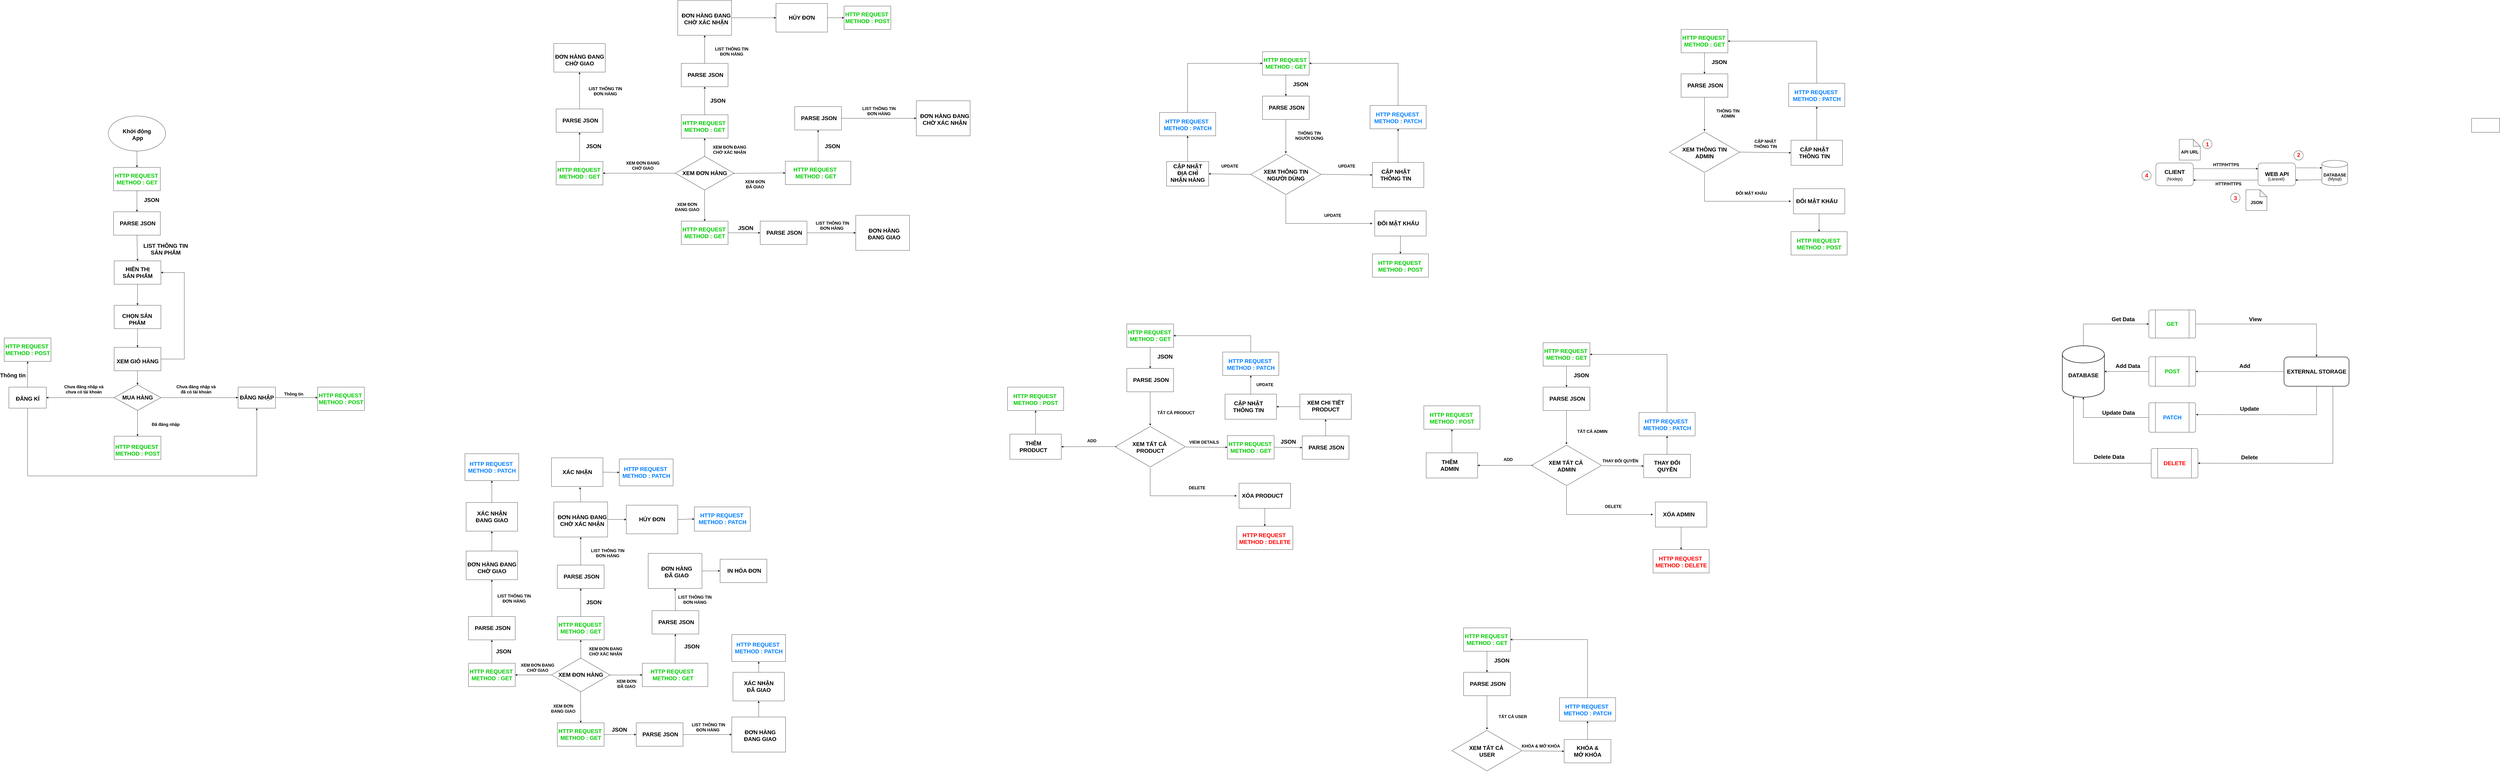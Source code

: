 <mxfile version="20.6.0" type="device"><diagram id="mvdyrB22eK-VPrfQ0R11" name="Trang-1"><mxGraphModel dx="2391" dy="2041" grid="1" gridSize="10" guides="1" tooltips="1" connect="1" arrows="1" fold="1" page="1" pageScale="1" pageWidth="827" pageHeight="1169" math="0" shadow="0"><root><mxCell id="0"/><mxCell id="1" parent="0"/><mxCell id="pMUfP_nfVDkJduZlAdkD-1" value="" style="ellipse;whiteSpace=wrap;html=1;" vertex="1" parent="1"><mxGeometry x="-95" y="60" width="245" height="150" as="geometry"/></mxCell><mxCell id="pMUfP_nfVDkJduZlAdkD-4" value="Khởi động&amp;nbsp;&lt;br&gt;App" style="text;strokeColor=none;fillColor=none;html=1;fontSize=24;fontStyle=1;verticalAlign=middle;align=center;" vertex="1" parent="1"><mxGeometry x="-20" y="120" width="100" height="40" as="geometry"/></mxCell><mxCell id="pMUfP_nfVDkJduZlAdkD-8" value="" style="rounded=0;whiteSpace=wrap;html=1;" vertex="1" parent="1"><mxGeometry x="-72.5" y="280" width="200" height="100" as="geometry"/></mxCell><mxCell id="pMUfP_nfVDkJduZlAdkD-9" value="HTTP REQUEST&amp;nbsp;&lt;br&gt;METHOD : GET" style="text;strokeColor=none;fillColor=none;html=1;fontSize=24;fontStyle=1;verticalAlign=middle;align=center;fontColor=#00CC00;" vertex="1" parent="1"><mxGeometry x="-22.5" y="310" width="100" height="40" as="geometry"/></mxCell><mxCell id="pMUfP_nfVDkJduZlAdkD-12" value="" style="endArrow=classic;html=1;rounded=0;exitX=0.5;exitY=1;exitDx=0;exitDy=0;entryX=0.5;entryY=0;entryDx=0;entryDy=0;" edge="1" parent="1" source="pMUfP_nfVDkJduZlAdkD-1" target="pMUfP_nfVDkJduZlAdkD-8"><mxGeometry width="50" height="50" relative="1" as="geometry"><mxPoint x="30" y="260" as="sourcePoint"/><mxPoint x="80" y="210" as="targetPoint"/></mxGeometry></mxCell><mxCell id="pMUfP_nfVDkJduZlAdkD-13" value="JSON" style="text;strokeColor=none;fillColor=none;html=1;fontSize=24;fontStyle=1;verticalAlign=middle;align=center;" vertex="1" parent="1"><mxGeometry x="40" y="400" width="100" height="40" as="geometry"/></mxCell><mxCell id="pMUfP_nfVDkJduZlAdkD-14" value="" style="rounded=0;whiteSpace=wrap;html=1;" vertex="1" parent="1"><mxGeometry x="-72.5" y="470" width="200" height="100" as="geometry"/></mxCell><mxCell id="pMUfP_nfVDkJduZlAdkD-15" value="LIST THÔNG TIN &lt;br&gt;SẢN PHẨM" style="text;strokeColor=none;fillColor=none;html=1;fontSize=24;fontStyle=1;verticalAlign=middle;align=center;" vertex="1" parent="1"><mxGeometry x="100" y="610" width="100" height="40" as="geometry"/></mxCell><mxCell id="pMUfP_nfVDkJduZlAdkD-16" value="" style="endArrow=classic;html=1;rounded=0;exitX=0.5;exitY=1;exitDx=0;exitDy=0;" edge="1" parent="1" source="pMUfP_nfVDkJduZlAdkD-8" target="pMUfP_nfVDkJduZlAdkD-14"><mxGeometry width="50" height="50" relative="1" as="geometry"><mxPoint x="30" y="420" as="sourcePoint"/><mxPoint x="80" y="370" as="targetPoint"/></mxGeometry></mxCell><mxCell id="pMUfP_nfVDkJduZlAdkD-19" value="PARSE JSON" style="text;strokeColor=none;fillColor=none;html=1;fontSize=24;fontStyle=1;verticalAlign=middle;align=center;" vertex="1" parent="1"><mxGeometry x="-20" y="500" width="100" height="40" as="geometry"/></mxCell><mxCell id="pMUfP_nfVDkJduZlAdkD-20" value="" style="rounded=0;whiteSpace=wrap;html=1;" vertex="1" parent="1"><mxGeometry x="-70" y="680" width="200" height="100" as="geometry"/></mxCell><mxCell id="pMUfP_nfVDkJduZlAdkD-21" value="" style="endArrow=classic;html=1;rounded=0;exitX=0.5;exitY=1;exitDx=0;exitDy=0;entryX=0.5;entryY=0;entryDx=0;entryDy=0;" edge="1" parent="1" source="pMUfP_nfVDkJduZlAdkD-14" target="pMUfP_nfVDkJduZlAdkD-20"><mxGeometry width="50" height="50" relative="1" as="geometry"><mxPoint x="100" y="620" as="sourcePoint"/><mxPoint x="150" y="570" as="targetPoint"/></mxGeometry></mxCell><mxCell id="pMUfP_nfVDkJduZlAdkD-22" value="HIỂN THỊ&lt;br&gt;SẢN PHẨM" style="text;strokeColor=none;fillColor=none;html=1;fontSize=24;fontStyle=1;verticalAlign=middle;align=center;" vertex="1" parent="1"><mxGeometry x="-20" y="710" width="100" height="40" as="geometry"/></mxCell><mxCell id="pMUfP_nfVDkJduZlAdkD-33" value="" style="rounded=0;whiteSpace=wrap;html=1;" vertex="1" parent="1"><mxGeometry x="-70" y="870" width="200" height="100" as="geometry"/></mxCell><mxCell id="pMUfP_nfVDkJduZlAdkD-34" value="" style="endArrow=classic;html=1;rounded=0;exitX=0.5;exitY=1;exitDx=0;exitDy=0;entryX=0.5;entryY=0;entryDx=0;entryDy=0;" edge="1" parent="1" source="pMUfP_nfVDkJduZlAdkD-20" target="pMUfP_nfVDkJduZlAdkD-33"><mxGeometry width="50" height="50" relative="1" as="geometry"><mxPoint x="150" y="870" as="sourcePoint"/><mxPoint x="200" y="820" as="targetPoint"/></mxGeometry></mxCell><mxCell id="pMUfP_nfVDkJduZlAdkD-35" value="CHỌN SẢN &lt;br&gt;PHẨM" style="text;strokeColor=none;fillColor=none;html=1;fontSize=24;fontStyle=1;verticalAlign=middle;align=center;" vertex="1" parent="1"><mxGeometry x="-22.5" y="910" width="100" height="40" as="geometry"/></mxCell><mxCell id="pMUfP_nfVDkJduZlAdkD-36" value="" style="rounded=0;whiteSpace=wrap;html=1;" vertex="1" parent="1"><mxGeometry x="-70" y="1050" width="200" height="100" as="geometry"/></mxCell><mxCell id="pMUfP_nfVDkJduZlAdkD-37" value="XEM GIỎ HÀNG" style="text;strokeColor=none;fillColor=none;html=1;fontSize=24;fontStyle=1;verticalAlign=middle;align=center;" vertex="1" parent="1"><mxGeometry x="-20" y="1090" width="100" height="40" as="geometry"/></mxCell><mxCell id="pMUfP_nfVDkJduZlAdkD-39" value="" style="endArrow=classic;html=1;rounded=0;exitX=0.5;exitY=1;exitDx=0;exitDy=0;entryX=0.5;entryY=0;entryDx=0;entryDy=0;" edge="1" parent="1" source="pMUfP_nfVDkJduZlAdkD-33" target="pMUfP_nfVDkJduZlAdkD-36"><mxGeometry width="50" height="50" relative="1" as="geometry"><mxPoint x="150" y="1040" as="sourcePoint"/><mxPoint x="200" y="990" as="targetPoint"/></mxGeometry></mxCell><mxCell id="pMUfP_nfVDkJduZlAdkD-43" value="" style="endArrow=classic;html=1;rounded=0;exitX=1;exitY=0.5;exitDx=0;exitDy=0;entryX=1;entryY=0.5;entryDx=0;entryDy=0;" edge="1" parent="1" source="pMUfP_nfVDkJduZlAdkD-36" target="pMUfP_nfVDkJduZlAdkD-20"><mxGeometry width="50" height="50" relative="1" as="geometry"><mxPoint x="150" y="1040" as="sourcePoint"/><mxPoint x="240" y="720" as="targetPoint"/><Array as="points"><mxPoint x="230" y="1100"/><mxPoint x="230" y="730"/></Array></mxGeometry></mxCell><mxCell id="pMUfP_nfVDkJduZlAdkD-45" value="" style="rhombus;whiteSpace=wrap;html=1;" vertex="1" parent="1"><mxGeometry x="-70" y="1210" width="200" height="110" as="geometry"/></mxCell><mxCell id="pMUfP_nfVDkJduZlAdkD-46" value="MUA HÀNG" style="text;strokeColor=none;fillColor=none;html=1;fontSize=24;fontStyle=1;verticalAlign=middle;align=center;" vertex="1" parent="1"><mxGeometry x="-20" y="1245" width="100" height="40" as="geometry"/></mxCell><mxCell id="pMUfP_nfVDkJduZlAdkD-47" value="" style="endArrow=classic;html=1;rounded=0;exitX=0.5;exitY=1;exitDx=0;exitDy=0;entryX=0.5;entryY=0;entryDx=0;entryDy=0;" edge="1" parent="1" source="pMUfP_nfVDkJduZlAdkD-36" target="pMUfP_nfVDkJduZlAdkD-45"><mxGeometry width="50" height="50" relative="1" as="geometry"><mxPoint x="150" y="1200" as="sourcePoint"/><mxPoint x="200" y="1150" as="targetPoint"/></mxGeometry></mxCell><mxCell id="pMUfP_nfVDkJduZlAdkD-49" value="" style="rounded=0;whiteSpace=wrap;html=1;" vertex="1" parent="1"><mxGeometry x="460" y="1220" width="160" height="90" as="geometry"/></mxCell><mxCell id="pMUfP_nfVDkJduZlAdkD-50" value="" style="endArrow=classic;html=1;rounded=0;exitX=1;exitY=0.5;exitDx=0;exitDy=0;entryX=0;entryY=0.5;entryDx=0;entryDy=0;" edge="1" parent="1" source="pMUfP_nfVDkJduZlAdkD-45" target="pMUfP_nfVDkJduZlAdkD-49"><mxGeometry width="50" height="50" relative="1" as="geometry"><mxPoint x="-20" y="1250" as="sourcePoint"/><mxPoint x="30" y="1200" as="targetPoint"/></mxGeometry></mxCell><mxCell id="pMUfP_nfVDkJduZlAdkD-51" value="Chưa đăng nhập và &lt;br style=&quot;font-size: 18px;&quot;&gt;đã có tài khoản" style="text;strokeColor=none;fillColor=none;html=1;fontSize=18;fontStyle=1;verticalAlign=middle;align=center;" vertex="1" parent="1"><mxGeometry x="230" y="1210" width="100" height="40" as="geometry"/></mxCell><mxCell id="pMUfP_nfVDkJduZlAdkD-52" value="ĐĂNG NHẬP" style="text;strokeColor=none;fillColor=none;html=1;fontSize=24;fontStyle=1;verticalAlign=middle;align=center;" vertex="1" parent="1"><mxGeometry x="490" y="1245" width="100" height="40" as="geometry"/></mxCell><mxCell id="pMUfP_nfVDkJduZlAdkD-54" value="" style="rounded=0;whiteSpace=wrap;html=1;" vertex="1" parent="1"><mxGeometry x="-70" y="1430" width="200" height="100" as="geometry"/></mxCell><mxCell id="pMUfP_nfVDkJduZlAdkD-55" value="" style="endArrow=classic;html=1;rounded=0;exitX=0.5;exitY=1;exitDx=0;exitDy=0;entryX=0.5;entryY=0;entryDx=0;entryDy=0;" edge="1" parent="1" source="pMUfP_nfVDkJduZlAdkD-45" target="pMUfP_nfVDkJduZlAdkD-54"><mxGeometry width="50" height="50" relative="1" as="geometry"><mxPoint x="120" y="1580" as="sourcePoint"/><mxPoint x="170" y="1530" as="targetPoint"/></mxGeometry></mxCell><mxCell id="pMUfP_nfVDkJduZlAdkD-56" value="Đã đăng nhập" style="text;strokeColor=none;fillColor=none;html=1;fontSize=18;fontStyle=1;verticalAlign=middle;align=center;" vertex="1" parent="1"><mxGeometry x="100" y="1360" width="100" height="40" as="geometry"/></mxCell><mxCell id="pMUfP_nfVDkJduZlAdkD-57" value="HTTP REQUEST&amp;nbsp;&lt;br&gt;METHOD : POST" style="text;strokeColor=none;fillColor=none;html=1;fontSize=24;fontStyle=1;verticalAlign=middle;align=center;fontColor=#00CC00;" vertex="1" parent="1"><mxGeometry x="-20" y="1470" width="100" height="40" as="geometry"/></mxCell><mxCell id="pMUfP_nfVDkJduZlAdkD-59" value="" style="rounded=0;whiteSpace=wrap;html=1;" vertex="1" parent="1"><mxGeometry x="-520" y="1220" width="160" height="90" as="geometry"/></mxCell><mxCell id="pMUfP_nfVDkJduZlAdkD-60" value="Chưa đăng nhập và &lt;br style=&quot;font-size: 18px;&quot;&gt;chưa có tài khoản" style="text;strokeColor=none;fillColor=none;html=1;fontSize=18;fontStyle=1;verticalAlign=middle;align=center;" vertex="1" parent="1"><mxGeometry x="-250" y="1210" width="100" height="40" as="geometry"/></mxCell><mxCell id="pMUfP_nfVDkJduZlAdkD-61" value="" style="endArrow=classic;html=1;rounded=0;exitX=0;exitY=0.5;exitDx=0;exitDy=0;entryX=1;entryY=0.5;entryDx=0;entryDy=0;" edge="1" parent="1" source="pMUfP_nfVDkJduZlAdkD-45" target="pMUfP_nfVDkJduZlAdkD-59"><mxGeometry width="50" height="50" relative="1" as="geometry"><mxPoint x="-40" y="1310" as="sourcePoint"/><mxPoint x="10" y="1260" as="targetPoint"/></mxGeometry></mxCell><mxCell id="pMUfP_nfVDkJduZlAdkD-62" value="ĐĂNG KÍ" style="text;strokeColor=none;fillColor=none;html=1;fontSize=24;fontStyle=1;verticalAlign=middle;align=center;" vertex="1" parent="1"><mxGeometry x="-490" y="1250" width="100" height="40" as="geometry"/></mxCell><mxCell id="pMUfP_nfVDkJduZlAdkD-63" value="" style="endArrow=classic;html=1;rounded=0;exitX=0.5;exitY=1;exitDx=0;exitDy=0;entryX=0.5;entryY=1;entryDx=0;entryDy=0;" edge="1" parent="1" source="pMUfP_nfVDkJduZlAdkD-59" target="pMUfP_nfVDkJduZlAdkD-49"><mxGeometry width="50" height="50" relative="1" as="geometry"><mxPoint x="80" y="1270" as="sourcePoint"/><mxPoint x="370" y="1610" as="targetPoint"/><Array as="points"><mxPoint x="-440" y="1600"/><mxPoint x="540" y="1600"/></Array></mxGeometry></mxCell><mxCell id="pMUfP_nfVDkJduZlAdkD-64" value="" style="rounded=0;whiteSpace=wrap;html=1;" vertex="1" parent="1"><mxGeometry x="800" y="1220" width="200" height="100" as="geometry"/></mxCell><mxCell id="pMUfP_nfVDkJduZlAdkD-65" value="HTTP REQUEST&amp;nbsp;&lt;br&gt;METHOD : POST" style="text;strokeColor=none;fillColor=none;html=1;fontSize=24;fontStyle=1;verticalAlign=middle;align=center;fontColor=#00CC00;" vertex="1" parent="1"><mxGeometry x="850" y="1250" width="100" height="40" as="geometry"/></mxCell><mxCell id="pMUfP_nfVDkJduZlAdkD-66" value="" style="endArrow=classic;html=1;rounded=0;exitX=1;exitY=0.5;exitDx=0;exitDy=0;" edge="1" parent="1" source="pMUfP_nfVDkJduZlAdkD-49"><mxGeometry width="50" height="50" relative="1" as="geometry"><mxPoint x="440" y="1390" as="sourcePoint"/><mxPoint x="800" y="1265" as="targetPoint"/></mxGeometry></mxCell><mxCell id="pMUfP_nfVDkJduZlAdkD-67" value="Thông tin&amp;nbsp;" style="text;strokeColor=none;fillColor=none;html=1;fontSize=18;fontStyle=1;verticalAlign=middle;align=center;" vertex="1" parent="1"><mxGeometry x="650" y="1230" width="100" height="40" as="geometry"/></mxCell><mxCell id="pMUfP_nfVDkJduZlAdkD-69" value="" style="rounded=0;whiteSpace=wrap;html=1;" vertex="1" parent="1"><mxGeometry x="-540" y="1010" width="200" height="100" as="geometry"/></mxCell><mxCell id="pMUfP_nfVDkJduZlAdkD-70" value="HTTP REQUEST&amp;nbsp;&lt;br&gt;METHOD : POST" style="text;strokeColor=none;fillColor=none;html=1;fontSize=24;fontStyle=1;verticalAlign=middle;align=center;fontColor=#00CC00;" vertex="1" parent="1"><mxGeometry x="-490" y="1040" width="100" height="40" as="geometry"/></mxCell><mxCell id="pMUfP_nfVDkJduZlAdkD-71" value="" style="endArrow=classic;html=1;rounded=0;exitX=0.5;exitY=0;exitDx=0;exitDy=0;entryX=0.5;entryY=1;entryDx=0;entryDy=0;" edge="1" parent="1" source="pMUfP_nfVDkJduZlAdkD-59" target="pMUfP_nfVDkJduZlAdkD-69"><mxGeometry width="50" height="50" relative="1" as="geometry"><mxPoint x="-630" y="1190" as="sourcePoint"/><mxPoint x="-410" y="1130" as="targetPoint"/></mxGeometry></mxCell><mxCell id="pMUfP_nfVDkJduZlAdkD-74" value="Thông tin&amp;nbsp;" style="text;strokeColor=none;fillColor=none;html=1;fontSize=24;fontStyle=1;verticalAlign=middle;align=center;" vertex="1" parent="1"><mxGeometry x="-550" y="1150" width="100" height="40" as="geometry"/></mxCell><mxCell id="pMUfP_nfVDkJduZlAdkD-80" value="" style="html=1;whiteSpace=wrap;aspect=fixed;shape=isoRectangle;" vertex="1" parent="1"><mxGeometry x="2330" y="230" width="250" height="150" as="geometry"/></mxCell><mxCell id="pMUfP_nfVDkJduZlAdkD-81" value="XEM ĐƠN HÀNG" style="text;strokeColor=none;fillColor=none;html=1;fontSize=24;fontStyle=1;verticalAlign=middle;align=center;" vertex="1" parent="1"><mxGeometry x="2405" y="285" width="100" height="40" as="geometry"/></mxCell><mxCell id="pMUfP_nfVDkJduZlAdkD-83" value="" style="rounded=0;whiteSpace=wrap;html=1;" vertex="1" parent="1"><mxGeometry x="1810" y="-250" width="220" height="122.5" as="geometry"/></mxCell><mxCell id="pMUfP_nfVDkJduZlAdkD-86" value="" style="rounded=0;whiteSpace=wrap;html=1;" vertex="1" parent="1"><mxGeometry x="2800" y="253.75" width="280" height="100" as="geometry"/></mxCell><mxCell id="pMUfP_nfVDkJduZlAdkD-87" value="" style="rounded=0;whiteSpace=wrap;html=1;" vertex="1" parent="1"><mxGeometry x="2340" y="-435" width="230" height="150" as="geometry"/></mxCell><mxCell id="pMUfP_nfVDkJduZlAdkD-88" value="" style="endArrow=classic;html=1;rounded=0;entryX=1;entryY=0.5;entryDx=0;entryDy=0;" edge="1" parent="1" target="pMUfP_nfVDkJduZlAdkD-106"><mxGeometry width="50" height="50" relative="1" as="geometry"><mxPoint x="2330" y="305" as="sourcePoint"/><mxPoint x="2140" y="545" as="targetPoint"/></mxGeometry></mxCell><mxCell id="pMUfP_nfVDkJduZlAdkD-89" value="" style="endArrow=classic;html=1;rounded=0;entryX=0;entryY=0.5;entryDx=0;entryDy=0;exitX=0.984;exitY=0.504;exitDx=0;exitDy=0;exitPerimeter=0;" edge="1" parent="1" source="pMUfP_nfVDkJduZlAdkD-80" target="pMUfP_nfVDkJduZlAdkD-86"><mxGeometry width="50" height="50" relative="1" as="geometry"><mxPoint x="2610" y="225" as="sourcePoint"/><mxPoint x="2510" y="255" as="targetPoint"/></mxGeometry></mxCell><mxCell id="pMUfP_nfVDkJduZlAdkD-90" value="" style="endArrow=classic;html=1;rounded=0;exitX=0.498;exitY=0.981;exitDx=0;exitDy=0;exitPerimeter=0;entryX=0.5;entryY=0;entryDx=0;entryDy=0;" edge="1" parent="1" source="pMUfP_nfVDkJduZlAdkD-80" target="pMUfP_nfVDkJduZlAdkD-123"><mxGeometry width="50" height="50" relative="1" as="geometry"><mxPoint x="2460" y="305" as="sourcePoint"/><mxPoint x="2455" y="495" as="targetPoint"/></mxGeometry></mxCell><mxCell id="pMUfP_nfVDkJduZlAdkD-91" value="" style="endArrow=classic;html=1;rounded=0;exitX=0.502;exitY=0.028;exitDx=0;exitDy=0;exitPerimeter=0;entryX=0.5;entryY=1;entryDx=0;entryDy=0;" edge="1" parent="1" source="pMUfP_nfVDkJduZlAdkD-80" target="pMUfP_nfVDkJduZlAdkD-95"><mxGeometry width="50" height="50" relative="1" as="geometry"><mxPoint x="2460" y="305" as="sourcePoint"/><mxPoint x="2310" y="105" as="targetPoint"/></mxGeometry></mxCell><mxCell id="pMUfP_nfVDkJduZlAdkD-93" value="ĐƠN HÀNG ĐANG &lt;br&gt;CHỜ XÁC NHẬN" style="text;strokeColor=none;fillColor=none;html=1;fontSize=24;fontStyle=1;verticalAlign=middle;align=center;" vertex="1" parent="1"><mxGeometry x="2411" y="-375" width="100" height="40" as="geometry"/></mxCell><mxCell id="pMUfP_nfVDkJduZlAdkD-94" value="ĐƠN HÀNG ĐANG &lt;br&gt;CHỜ GIAO" style="text;strokeColor=none;fillColor=none;html=1;fontSize=24;fontStyle=1;verticalAlign=middle;align=center;" vertex="1" parent="1"><mxGeometry x="1870" y="-198.75" width="100" height="40" as="geometry"/></mxCell><mxCell id="pMUfP_nfVDkJduZlAdkD-95" value="" style="rounded=0;whiteSpace=wrap;html=1;" vertex="1" parent="1"><mxGeometry x="2355" y="55" width="200" height="100" as="geometry"/></mxCell><mxCell id="pMUfP_nfVDkJduZlAdkD-96" value="HTTP REQUEST&amp;nbsp;&lt;br&gt;METHOD : GET" style="text;strokeColor=none;fillColor=none;html=1;fontSize=24;fontStyle=1;verticalAlign=middle;align=center;fontColor=#00CC00;" vertex="1" parent="1"><mxGeometry x="2405" y="85" width="100" height="40" as="geometry"/></mxCell><mxCell id="pMUfP_nfVDkJduZlAdkD-97" value="" style="rounded=0;whiteSpace=wrap;html=1;" vertex="1" parent="1"><mxGeometry x="2355" y="-165" width="200" height="100" as="geometry"/></mxCell><mxCell id="pMUfP_nfVDkJduZlAdkD-98" value="PARSE JSON" style="text;strokeColor=none;fillColor=none;html=1;fontSize=24;fontStyle=1;verticalAlign=middle;align=center;" vertex="1" parent="1"><mxGeometry x="2407.5" y="-135" width="100" height="40" as="geometry"/></mxCell><mxCell id="pMUfP_nfVDkJduZlAdkD-99" value="JSON" style="text;strokeColor=none;fillColor=none;html=1;fontSize=24;fontStyle=1;verticalAlign=middle;align=center;" vertex="1" parent="1"><mxGeometry x="2461" y="-25" width="100" height="40" as="geometry"/></mxCell><mxCell id="pMUfP_nfVDkJduZlAdkD-100" value="" style="endArrow=classic;html=1;rounded=0;exitX=0.5;exitY=0;exitDx=0;exitDy=0;entryX=0.5;entryY=1;entryDx=0;entryDy=0;" edge="1" parent="1" source="pMUfP_nfVDkJduZlAdkD-95" target="pMUfP_nfVDkJduZlAdkD-97"><mxGeometry width="50" height="50" relative="1" as="geometry"><mxPoint x="2130" y="65" as="sourcePoint"/><mxPoint x="2180" y="15" as="targetPoint"/></mxGeometry></mxCell><mxCell id="pMUfP_nfVDkJduZlAdkD-101" value="" style="endArrow=classic;html=1;rounded=0;exitX=0.5;exitY=0;exitDx=0;exitDy=0;entryX=0.5;entryY=1;entryDx=0;entryDy=0;" edge="1" parent="1" source="pMUfP_nfVDkJduZlAdkD-97" target="pMUfP_nfVDkJduZlAdkD-87"><mxGeometry width="50" height="50" relative="1" as="geometry"><mxPoint x="2130" y="-135" as="sourcePoint"/><mxPoint x="2180" y="-185" as="targetPoint"/></mxGeometry></mxCell><mxCell id="pMUfP_nfVDkJduZlAdkD-102" value="LIST THÔNG TIN &lt;br style=&quot;font-size: 18px;&quot;&gt;ĐƠN HÀNG" style="text;strokeColor=none;fillColor=none;html=1;fontSize=18;fontStyle=1;verticalAlign=middle;align=center;" vertex="1" parent="1"><mxGeometry x="2520" y="-235" width="100" height="40" as="geometry"/></mxCell><mxCell id="pMUfP_nfVDkJduZlAdkD-105" value="" style="rounded=0;whiteSpace=wrap;html=1;" vertex="1" parent="1"><mxGeometry x="2760" y="-421.25" width="220" height="122.5" as="geometry"/></mxCell><mxCell id="pMUfP_nfVDkJduZlAdkD-106" value="" style="rounded=0;whiteSpace=wrap;html=1;" vertex="1" parent="1"><mxGeometry x="1820" y="255" width="200" height="100" as="geometry"/></mxCell><mxCell id="pMUfP_nfVDkJduZlAdkD-107" value="HTTP REQUEST&amp;nbsp;&lt;br&gt;METHOD : GET" style="text;strokeColor=none;fillColor=none;html=1;fontSize=24;fontStyle=1;verticalAlign=middle;align=center;fontColor=#00CC00;" vertex="1" parent="1"><mxGeometry x="1870" y="285" width="100" height="40" as="geometry"/></mxCell><mxCell id="pMUfP_nfVDkJduZlAdkD-108" value="" style="rounded=0;whiteSpace=wrap;html=1;" vertex="1" parent="1"><mxGeometry x="1820" y="30" width="200" height="100" as="geometry"/></mxCell><mxCell id="pMUfP_nfVDkJduZlAdkD-109" value="PARSE JSON" style="text;strokeColor=none;fillColor=none;html=1;fontSize=24;fontStyle=1;verticalAlign=middle;align=center;" vertex="1" parent="1"><mxGeometry x="1872.5" y="60" width="100" height="40" as="geometry"/></mxCell><mxCell id="pMUfP_nfVDkJduZlAdkD-110" value="" style="endArrow=classic;html=1;rounded=0;entryX=0.5;entryY=1;entryDx=0;entryDy=0;exitX=0.5;exitY=0;exitDx=0;exitDy=0;" edge="1" parent="1" source="pMUfP_nfVDkJduZlAdkD-106" target="pMUfP_nfVDkJduZlAdkD-108"><mxGeometry width="50" height="50" relative="1" as="geometry"><mxPoint x="1820" y="313" as="sourcePoint"/><mxPoint x="2030" y="315" as="targetPoint"/></mxGeometry></mxCell><mxCell id="pMUfP_nfVDkJduZlAdkD-111" value="JSON" style="text;strokeColor=none;fillColor=none;html=1;fontSize=24;fontStyle=1;verticalAlign=middle;align=center;" vertex="1" parent="1"><mxGeometry x="1930" y="170" width="100" height="40" as="geometry"/></mxCell><mxCell id="pMUfP_nfVDkJduZlAdkD-112" value="" style="endArrow=classic;html=1;rounded=0;entryX=0.5;entryY=1;entryDx=0;entryDy=0;exitX=0.5;exitY=0;exitDx=0;exitDy=0;" edge="1" parent="1" source="pMUfP_nfVDkJduZlAdkD-108" target="pMUfP_nfVDkJduZlAdkD-83"><mxGeometry width="50" height="50" relative="1" as="geometry"><mxPoint x="1480" y="323.28" as="sourcePoint"/><mxPoint x="1340" y="322.78" as="targetPoint"/></mxGeometry></mxCell><mxCell id="pMUfP_nfVDkJduZlAdkD-113" value="LIST THÔNG TIN &lt;br style=&quot;font-size: 18px;&quot;&gt;ĐƠN HÀNG" style="text;strokeColor=none;fillColor=none;html=1;fontSize=18;fontStyle=1;verticalAlign=middle;align=center;" vertex="1" parent="1"><mxGeometry x="1980" y="-65" width="100" height="40" as="geometry"/></mxCell><mxCell id="pMUfP_nfVDkJduZlAdkD-114" value="" style="endArrow=classic;html=1;rounded=0;exitX=1;exitY=0.5;exitDx=0;exitDy=0;entryX=0;entryY=0.5;entryDx=0;entryDy=0;" edge="1" parent="1" source="pMUfP_nfVDkJduZlAdkD-87" target="pMUfP_nfVDkJduZlAdkD-105"><mxGeometry width="50" height="50" relative="1" as="geometry"><mxPoint x="2360" y="-185" as="sourcePoint"/><mxPoint x="2410" y="-235" as="targetPoint"/></mxGeometry></mxCell><mxCell id="pMUfP_nfVDkJduZlAdkD-115" value="HỦY ĐƠN" style="text;strokeColor=none;fillColor=none;html=1;fontSize=24;fontStyle=1;verticalAlign=middle;align=center;" vertex="1" parent="1"><mxGeometry x="2820" y="-380" width="100" height="40" as="geometry"/></mxCell><mxCell id="pMUfP_nfVDkJduZlAdkD-116" value="" style="rounded=0;whiteSpace=wrap;html=1;" vertex="1" parent="1"><mxGeometry x="3051" y="-410" width="200" height="100" as="geometry"/></mxCell><mxCell id="pMUfP_nfVDkJduZlAdkD-117" value="HTTP REQUEST&amp;nbsp;&lt;br&gt;METHOD : POST" style="text;strokeColor=none;fillColor=none;html=1;fontSize=24;fontStyle=1;verticalAlign=middle;align=center;fontColor=#00CC00;" vertex="1" parent="1"><mxGeometry x="3101" y="-380" width="100" height="40" as="geometry"/></mxCell><mxCell id="pMUfP_nfVDkJduZlAdkD-118" value="" style="endArrow=classic;html=1;rounded=0;exitX=1;exitY=0.5;exitDx=0;exitDy=0;entryX=0;entryY=0.5;entryDx=0;entryDy=0;" edge="1" parent="1" source="pMUfP_nfVDkJduZlAdkD-105" target="pMUfP_nfVDkJduZlAdkD-116"><mxGeometry width="50" height="50" relative="1" as="geometry"><mxPoint x="2580" y="-350" as="sourcePoint"/><mxPoint x="2770" y="-350" as="targetPoint"/></mxGeometry></mxCell><mxCell id="pMUfP_nfVDkJduZlAdkD-121" value="XEM ĐƠN ĐANG &lt;br style=&quot;font-size: 18px;&quot;&gt;CHỜ GIAO" style="text;strokeColor=none;fillColor=none;html=1;fontSize=18;fontStyle=1;verticalAlign=middle;align=center;" vertex="1" parent="1"><mxGeometry x="2140" y="252.5" width="100" height="40" as="geometry"/></mxCell><mxCell id="pMUfP_nfVDkJduZlAdkD-122" value="XEM ĐƠN ĐANG &lt;br style=&quot;font-size: 18px;&quot;&gt;CHỜ XÁC NHẬN" style="text;strokeColor=none;fillColor=none;html=1;fontSize=18;fontStyle=1;verticalAlign=middle;align=center;" vertex="1" parent="1"><mxGeometry x="2511" y="185" width="100" height="40" as="geometry"/></mxCell><mxCell id="pMUfP_nfVDkJduZlAdkD-123" value="" style="rounded=0;whiteSpace=wrap;html=1;" vertex="1" parent="1"><mxGeometry x="2355" y="510" width="200" height="100" as="geometry"/></mxCell><mxCell id="pMUfP_nfVDkJduZlAdkD-124" value="HTTP REQUEST&amp;nbsp;&lt;br&gt;METHOD : GET" style="text;strokeColor=none;fillColor=none;html=1;fontSize=24;fontStyle=1;verticalAlign=middle;align=center;fontColor=#00CC00;" vertex="1" parent="1"><mxGeometry x="2405" y="540" width="100" height="40" as="geometry"/></mxCell><mxCell id="pMUfP_nfVDkJduZlAdkD-125" value="XEM ĐƠN &lt;br style=&quot;font-size: 18px;&quot;&gt;ĐANG GIAO" style="text;strokeColor=none;fillColor=none;html=1;fontSize=18;fontStyle=1;verticalAlign=middle;align=center;" vertex="1" parent="1"><mxGeometry x="2330" y="430" width="100" height="40" as="geometry"/></mxCell><mxCell id="pMUfP_nfVDkJduZlAdkD-126" value="JSON" style="text;strokeColor=none;fillColor=none;html=1;fontSize=24;fontStyle=1;verticalAlign=middle;align=center;" vertex="1" parent="1"><mxGeometry x="2580" y="520" width="100" height="40" as="geometry"/></mxCell><mxCell id="pMUfP_nfVDkJduZlAdkD-127" value="" style="rounded=0;whiteSpace=wrap;html=1;" vertex="1" parent="1"><mxGeometry x="2692.5" y="510" width="200" height="100" as="geometry"/></mxCell><mxCell id="pMUfP_nfVDkJduZlAdkD-128" value="PARSE JSON" style="text;strokeColor=none;fillColor=none;html=1;fontSize=24;fontStyle=1;verticalAlign=middle;align=center;" vertex="1" parent="1"><mxGeometry x="2745" y="540" width="100" height="40" as="geometry"/></mxCell><mxCell id="pMUfP_nfVDkJduZlAdkD-129" value="" style="endArrow=classic;html=1;rounded=0;exitX=1;exitY=0.5;exitDx=0;exitDy=0;entryX=0;entryY=0.5;entryDx=0;entryDy=0;" edge="1" parent="1" source="pMUfP_nfVDkJduZlAdkD-123" target="pMUfP_nfVDkJduZlAdkD-127"><mxGeometry width="50" height="50" relative="1" as="geometry"><mxPoint x="2453.57" y="610.0" as="sourcePoint"/><mxPoint x="2454.07" y="742.85" as="targetPoint"/></mxGeometry></mxCell><mxCell id="pMUfP_nfVDkJduZlAdkD-131" value="LIST THÔNG TIN &lt;br style=&quot;font-size: 18px;&quot;&gt;ĐƠN HÀNG&amp;nbsp;" style="text;strokeColor=none;fillColor=none;html=1;fontSize=18;fontStyle=1;verticalAlign=middle;align=center;" vertex="1" parent="1"><mxGeometry x="2951" y="510" width="100" height="40" as="geometry"/></mxCell><mxCell id="pMUfP_nfVDkJduZlAdkD-132" value="" style="rounded=0;whiteSpace=wrap;html=1;" vertex="1" parent="1"><mxGeometry x="3101" y="485" width="230" height="150" as="geometry"/></mxCell><mxCell id="pMUfP_nfVDkJduZlAdkD-133" value="ĐƠN HÀNG &lt;br&gt;ĐANG GIAO" style="text;strokeColor=none;fillColor=none;html=1;fontSize=24;fontStyle=1;verticalAlign=middle;align=center;" vertex="1" parent="1"><mxGeometry x="3172" y="545" width="100" height="40" as="geometry"/></mxCell><mxCell id="pMUfP_nfVDkJduZlAdkD-134" value="" style="endArrow=classic;html=1;rounded=0;exitX=1;exitY=0.5;exitDx=0;exitDy=0;entryX=0;entryY=0.5;entryDx=0;entryDy=0;" edge="1" parent="1" source="pMUfP_nfVDkJduZlAdkD-127" target="pMUfP_nfVDkJduZlAdkD-132"><mxGeometry width="50" height="50" relative="1" as="geometry"><mxPoint x="2380" y="1050" as="sourcePoint"/><mxPoint x="2430" y="1000" as="targetPoint"/></mxGeometry></mxCell><mxCell id="pMUfP_nfVDkJduZlAdkD-135" value="XEM ĐƠN &lt;br style=&quot;font-size: 18px;&quot;&gt;ĐÃ GIAO" style="text;strokeColor=none;fillColor=none;html=1;fontSize=18;fontStyle=1;verticalAlign=middle;align=center;" vertex="1" parent="1"><mxGeometry x="2620" y="332.5" width="100" height="40" as="geometry"/></mxCell><mxCell id="pMUfP_nfVDkJduZlAdkD-136" value="HTTP REQUEST&amp;nbsp;&lt;br&gt;METHOD : GET" style="text;strokeColor=none;fillColor=none;html=1;fontSize=24;fontStyle=1;verticalAlign=middle;align=center;fontColor=#00CC00;" vertex="1" parent="1"><mxGeometry x="2880" y="283.75" width="100" height="40" as="geometry"/></mxCell><mxCell id="pMUfP_nfVDkJduZlAdkD-137" value="" style="rounded=0;whiteSpace=wrap;html=1;" vertex="1" parent="1"><mxGeometry x="2840" y="20" width="200" height="100" as="geometry"/></mxCell><mxCell id="pMUfP_nfVDkJduZlAdkD-138" value="PARSE JSON" style="text;strokeColor=none;fillColor=none;html=1;fontSize=24;fontStyle=1;verticalAlign=middle;align=center;" vertex="1" parent="1"><mxGeometry x="2892.5" y="50" width="100" height="40" as="geometry"/></mxCell><mxCell id="pMUfP_nfVDkJduZlAdkD-139" value="" style="endArrow=classic;html=1;rounded=0;exitX=0.5;exitY=0;exitDx=0;exitDy=0;" edge="1" parent="1" source="pMUfP_nfVDkJduZlAdkD-86" target="pMUfP_nfVDkJduZlAdkD-137"><mxGeometry width="50" height="50" relative="1" as="geometry"><mxPoint x="3010" y="280" as="sourcePoint"/><mxPoint x="3060" y="230" as="targetPoint"/></mxGeometry></mxCell><mxCell id="pMUfP_nfVDkJduZlAdkD-140" value="JSON" style="text;strokeColor=none;fillColor=none;html=1;fontSize=24;fontStyle=1;verticalAlign=middle;align=center;" vertex="1" parent="1"><mxGeometry x="2951" y="170" width="100" height="40" as="geometry"/></mxCell><mxCell id="pMUfP_nfVDkJduZlAdkD-141" value="LIST THÔNG TIN &lt;br style=&quot;font-size: 18px;&quot;&gt;ĐƠN HÀNG" style="text;strokeColor=none;fillColor=none;html=1;fontSize=18;fontStyle=1;verticalAlign=middle;align=center;" vertex="1" parent="1"><mxGeometry x="3150" y="20" width="100" height="40" as="geometry"/></mxCell><mxCell id="pMUfP_nfVDkJduZlAdkD-142" value="" style="rounded=0;whiteSpace=wrap;html=1;" vertex="1" parent="1"><mxGeometry x="3360" y="-5" width="230" height="150" as="geometry"/></mxCell><mxCell id="pMUfP_nfVDkJduZlAdkD-143" value="ĐƠN HÀNG ĐANG &lt;br&gt;CHỜ XÁC NHẬN" style="text;strokeColor=none;fillColor=none;html=1;fontSize=24;fontStyle=1;verticalAlign=middle;align=center;" vertex="1" parent="1"><mxGeometry x="3431" y="55" width="100" height="40" as="geometry"/></mxCell><mxCell id="pMUfP_nfVDkJduZlAdkD-144" value="" style="endArrow=classic;html=1;rounded=0;exitX=1;exitY=0.5;exitDx=0;exitDy=0;entryX=0;entryY=0.5;entryDx=0;entryDy=0;" edge="1" parent="1" source="pMUfP_nfVDkJduZlAdkD-137" target="pMUfP_nfVDkJduZlAdkD-142"><mxGeometry width="50" height="50" relative="1" as="geometry"><mxPoint x="3010" y="50" as="sourcePoint"/><mxPoint x="3060" as="targetPoint"/></mxGeometry></mxCell><mxCell id="pMUfP_nfVDkJduZlAdkD-146" value="" style="html=1;whiteSpace=wrap;aspect=fixed;shape=isoRectangle;" vertex="1" parent="1"><mxGeometry x="4790" y="220" width="300" height="180" as="geometry"/></mxCell><mxCell id="pMUfP_nfVDkJduZlAdkD-147" value="XEM THÔNG TIN &lt;br&gt;NGƯỜI DÙNG" style="text;strokeColor=none;fillColor=none;html=1;fontSize=24;fontStyle=1;verticalAlign=middle;align=center;" vertex="1" parent="1"><mxGeometry x="4890" y="292.5" width="100" height="40" as="geometry"/></mxCell><mxCell id="pMUfP_nfVDkJduZlAdkD-150" value="" style="rounded=0;whiteSpace=wrap;html=1;" vertex="1" parent="1"><mxGeometry x="4840" y="-215" width="200" height="100" as="geometry"/></mxCell><mxCell id="pMUfP_nfVDkJduZlAdkD-151" value="HTTP REQUEST&amp;nbsp;&lt;br&gt;METHOD : GET" style="text;strokeColor=none;fillColor=none;html=1;fontSize=24;fontStyle=1;verticalAlign=middle;align=center;fontColor=#00CC00;" vertex="1" parent="1"><mxGeometry x="4890" y="-185" width="100" height="40" as="geometry"/></mxCell><mxCell id="pMUfP_nfVDkJduZlAdkD-152" value="JSON" style="text;strokeColor=none;fillColor=none;html=1;fontSize=24;fontStyle=1;verticalAlign=middle;align=center;" vertex="1" parent="1"><mxGeometry x="4952.5" y="-95" width="100" height="40" as="geometry"/></mxCell><mxCell id="pMUfP_nfVDkJduZlAdkD-153" value="" style="rounded=0;whiteSpace=wrap;html=1;" vertex="1" parent="1"><mxGeometry x="4840" y="-25" width="200" height="100" as="geometry"/></mxCell><mxCell id="pMUfP_nfVDkJduZlAdkD-154" value="THÔNG TIN &lt;br style=&quot;font-size: 18px;&quot;&gt;NGƯỜI DÙNG" style="text;strokeColor=none;fillColor=none;html=1;fontSize=18;fontStyle=1;verticalAlign=middle;align=center;" vertex="1" parent="1"><mxGeometry x="4990" y="125" width="100" height="40" as="geometry"/></mxCell><mxCell id="pMUfP_nfVDkJduZlAdkD-155" value="" style="endArrow=classic;html=1;rounded=0;exitX=0.5;exitY=1;exitDx=0;exitDy=0;" edge="1" parent="1" source="pMUfP_nfVDkJduZlAdkD-150" target="pMUfP_nfVDkJduZlAdkD-153"><mxGeometry width="50" height="50" relative="1" as="geometry"><mxPoint x="4942.5" y="-75" as="sourcePoint"/><mxPoint x="4992.5" y="-125" as="targetPoint"/></mxGeometry></mxCell><mxCell id="pMUfP_nfVDkJduZlAdkD-156" value="PARSE JSON" style="text;strokeColor=none;fillColor=none;html=1;fontSize=24;fontStyle=1;verticalAlign=middle;align=center;" vertex="1" parent="1"><mxGeometry x="4892.5" y="5" width="100" height="40" as="geometry"/></mxCell><mxCell id="pMUfP_nfVDkJduZlAdkD-157" value="" style="endArrow=classic;html=1;rounded=0;exitX=0.5;exitY=1;exitDx=0;exitDy=0;" edge="1" parent="1" source="pMUfP_nfVDkJduZlAdkD-153" target="pMUfP_nfVDkJduZlAdkD-146"><mxGeometry width="50" height="50" relative="1" as="geometry"><mxPoint x="5220" y="240" as="sourcePoint"/><mxPoint x="5270" y="190" as="targetPoint"/></mxGeometry></mxCell><mxCell id="pMUfP_nfVDkJduZlAdkD-159" value="" style="rounded=0;whiteSpace=wrap;html=1;" vertex="1" parent="1"><mxGeometry x="5310" y="258.75" width="220" height="107.5" as="geometry"/></mxCell><mxCell id="pMUfP_nfVDkJduZlAdkD-160" value="CẬP NHẬT &lt;br&gt;THÔNG TIN" style="text;strokeColor=none;fillColor=none;html=1;fontSize=24;fontStyle=1;verticalAlign=middle;align=center;" vertex="1" parent="1"><mxGeometry x="5360" y="292.5" width="100" height="40" as="geometry"/></mxCell><mxCell id="pMUfP_nfVDkJduZlAdkD-161" value="" style="endArrow=classic;html=1;rounded=0;entryX=0;entryY=0.5;entryDx=0;entryDy=0;exitX=0.999;exitY=0.497;exitDx=0;exitDy=0;exitPerimeter=0;" edge="1" parent="1" source="pMUfP_nfVDkJduZlAdkD-146" target="pMUfP_nfVDkJduZlAdkD-159"><mxGeometry width="50" height="50" relative="1" as="geometry"><mxPoint x="5100" y="310" as="sourcePoint"/><mxPoint x="5100" y="190" as="targetPoint"/></mxGeometry></mxCell><mxCell id="pMUfP_nfVDkJduZlAdkD-162" value="UPDATE" style="text;strokeColor=none;fillColor=none;html=1;fontSize=18;fontStyle=1;verticalAlign=middle;align=center;" vertex="1" parent="1"><mxGeometry x="5150" y="255" width="100" height="40" as="geometry"/></mxCell><mxCell id="pMUfP_nfVDkJduZlAdkD-163" value="" style="rounded=0;whiteSpace=wrap;html=1;" vertex="1" parent="1"><mxGeometry x="5300" y="15" width="240" height="100" as="geometry"/></mxCell><mxCell id="pMUfP_nfVDkJduZlAdkD-164" value="HTTP REQUEST&amp;nbsp;&lt;br&gt;METHOD : PATCH" style="text;strokeColor=none;fillColor=none;html=1;fontSize=24;fontStyle=1;verticalAlign=middle;align=center;fontColor=#007FFF;" vertex="1" parent="1"><mxGeometry x="5370" y="47.5" width="100" height="40" as="geometry"/></mxCell><mxCell id="pMUfP_nfVDkJduZlAdkD-165" value="" style="endArrow=classic;html=1;rounded=0;exitX=0.5;exitY=0;exitDx=0;exitDy=0;entryX=0.5;entryY=1;entryDx=0;entryDy=0;" edge="1" parent="1" source="pMUfP_nfVDkJduZlAdkD-159" target="pMUfP_nfVDkJduZlAdkD-163"><mxGeometry width="50" height="50" relative="1" as="geometry"><mxPoint x="5430" y="420" as="sourcePoint"/><mxPoint x="5480" y="370" as="targetPoint"/></mxGeometry></mxCell><mxCell id="pMUfP_nfVDkJduZlAdkD-166" value="" style="endArrow=classic;html=1;rounded=0;" edge="1" parent="1" source="pMUfP_nfVDkJduZlAdkD-146"><mxGeometry width="50" height="50" relative="1" as="geometry"><mxPoint x="4940" y="410" as="sourcePoint"/><mxPoint x="5310" y="520" as="targetPoint"/><Array as="points"><mxPoint x="4940" y="520"/></Array></mxGeometry></mxCell><mxCell id="pMUfP_nfVDkJduZlAdkD-167" value="" style="rounded=0;whiteSpace=wrap;html=1;" vertex="1" parent="1"><mxGeometry x="5320" y="466.25" width="220" height="107.5" as="geometry"/></mxCell><mxCell id="pMUfP_nfVDkJduZlAdkD-168" value="ĐỔI MẬT KHẨU" style="text;strokeColor=none;fillColor=none;html=1;fontSize=24;fontStyle=1;verticalAlign=middle;align=center;" vertex="1" parent="1"><mxGeometry x="5370" y="500" width="100" height="40" as="geometry"/></mxCell><mxCell id="pMUfP_nfVDkJduZlAdkD-169" value="UPDATE" style="text;strokeColor=none;fillColor=none;html=1;fontSize=18;fontStyle=1;verticalAlign=middle;align=center;" vertex="1" parent="1"><mxGeometry x="5090" y="466.25" width="100" height="40" as="geometry"/></mxCell><mxCell id="pMUfP_nfVDkJduZlAdkD-170" value="" style="rounded=0;whiteSpace=wrap;html=1;" vertex="1" parent="1"><mxGeometry x="5310" y="650" width="240" height="100" as="geometry"/></mxCell><mxCell id="pMUfP_nfVDkJduZlAdkD-171" value="HTTP REQUEST&amp;nbsp;&lt;br&gt;METHOD : POST" style="text;strokeColor=none;fillColor=none;html=1;fontSize=24;fontStyle=1;verticalAlign=middle;align=center;fontColor=#00CC00;" vertex="1" parent="1"><mxGeometry x="5380" y="682.5" width="100" height="40" as="geometry"/></mxCell><mxCell id="pMUfP_nfVDkJduZlAdkD-172" value="" style="endArrow=classic;html=1;rounded=0;exitX=0.5;exitY=1;exitDx=0;exitDy=0;entryX=0.5;entryY=0;entryDx=0;entryDy=0;" edge="1" parent="1" source="pMUfP_nfVDkJduZlAdkD-167" target="pMUfP_nfVDkJduZlAdkD-170"><mxGeometry width="50" height="50" relative="1" as="geometry"><mxPoint x="5460" y="570" as="sourcePoint"/><mxPoint x="5510" y="520" as="targetPoint"/></mxGeometry></mxCell><mxCell id="pMUfP_nfVDkJduZlAdkD-173" value="" style="rounded=0;whiteSpace=wrap;html=1;" vertex="1" parent="1"><mxGeometry x="4430" y="255" width="180" height="105" as="geometry"/></mxCell><mxCell id="pMUfP_nfVDkJduZlAdkD-174" value="CẬP NHẬT &lt;br&gt;ĐỊA CHỈ &lt;br&gt;NHẬN HÀNG" style="text;strokeColor=none;fillColor=none;html=1;fontSize=24;fontStyle=1;verticalAlign=middle;align=center;" vertex="1" parent="1"><mxGeometry x="4470" y="285" width="100" height="40" as="geometry"/></mxCell><mxCell id="pMUfP_nfVDkJduZlAdkD-175" value="" style="endArrow=classic;html=1;rounded=0;entryX=1;entryY=0.5;entryDx=0;entryDy=0;" edge="1" parent="1" target="pMUfP_nfVDkJduZlAdkD-173"><mxGeometry width="50" height="50" relative="1" as="geometry"><mxPoint x="4790" y="310" as="sourcePoint"/><mxPoint x="4820" y="320" as="targetPoint"/></mxGeometry></mxCell><mxCell id="pMUfP_nfVDkJduZlAdkD-176" value="UPDATE" style="text;strokeColor=none;fillColor=none;html=1;fontSize=18;fontStyle=1;verticalAlign=middle;align=center;" vertex="1" parent="1"><mxGeometry x="4650" y="255" width="100" height="40" as="geometry"/></mxCell><mxCell id="pMUfP_nfVDkJduZlAdkD-177" value="" style="rounded=0;whiteSpace=wrap;html=1;" vertex="1" parent="1"><mxGeometry x="4400" y="45" width="240" height="100" as="geometry"/></mxCell><mxCell id="pMUfP_nfVDkJduZlAdkD-178" value="HTTP REQUEST&amp;nbsp;&lt;br&gt;METHOD : PATCH" style="text;strokeColor=none;fillColor=none;html=1;fontSize=24;fontStyle=1;verticalAlign=middle;align=center;fontColor=#007FFF;" vertex="1" parent="1"><mxGeometry x="4470" y="77.5" width="100" height="40" as="geometry"/></mxCell><mxCell id="pMUfP_nfVDkJduZlAdkD-179" value="" style="endArrow=classic;html=1;rounded=0;exitX=0.5;exitY=0;exitDx=0;exitDy=0;entryX=0.5;entryY=1;entryDx=0;entryDy=0;" edge="1" parent="1" source="pMUfP_nfVDkJduZlAdkD-173" target="pMUfP_nfVDkJduZlAdkD-177"><mxGeometry width="50" height="50" relative="1" as="geometry"><mxPoint x="4480" y="150" as="sourcePoint"/><mxPoint x="4530" y="100" as="targetPoint"/></mxGeometry></mxCell><mxCell id="pMUfP_nfVDkJduZlAdkD-211" value="" style="html=1;whiteSpace=wrap;aspect=fixed;shape=isoRectangle;" vertex="1" parent="1"><mxGeometry x="6580" y="125" width="300" height="180" as="geometry"/></mxCell><mxCell id="pMUfP_nfVDkJduZlAdkD-212" value="XEM THÔNG TIN &lt;br&gt;ADMIN" style="text;strokeColor=none;fillColor=none;html=1;fontSize=24;fontStyle=1;verticalAlign=middle;align=center;" vertex="1" parent="1"><mxGeometry x="6680" y="197.5" width="100" height="40" as="geometry"/></mxCell><mxCell id="pMUfP_nfVDkJduZlAdkD-213" value="" style="rounded=0;whiteSpace=wrap;html=1;" vertex="1" parent="1"><mxGeometry x="6630" y="-310" width="200" height="100" as="geometry"/></mxCell><mxCell id="pMUfP_nfVDkJduZlAdkD-214" value="HTTP REQUEST&amp;nbsp;&lt;br&gt;METHOD : GET" style="text;strokeColor=none;fillColor=none;html=1;fontSize=24;fontStyle=1;verticalAlign=middle;align=center;fontColor=#00CC00;" vertex="1" parent="1"><mxGeometry x="6680" y="-280" width="100" height="40" as="geometry"/></mxCell><mxCell id="pMUfP_nfVDkJduZlAdkD-215" value="JSON" style="text;strokeColor=none;fillColor=none;html=1;fontSize=24;fontStyle=1;verticalAlign=middle;align=center;" vertex="1" parent="1"><mxGeometry x="6742.5" y="-190" width="100" height="40" as="geometry"/></mxCell><mxCell id="pMUfP_nfVDkJduZlAdkD-216" value="" style="rounded=0;whiteSpace=wrap;html=1;" vertex="1" parent="1"><mxGeometry x="6630" y="-120" width="200" height="100" as="geometry"/></mxCell><mxCell id="pMUfP_nfVDkJduZlAdkD-217" value="THÔNG TIN &lt;br style=&quot;font-size: 18px;&quot;&gt;ADMIN" style="text;strokeColor=none;fillColor=none;html=1;fontSize=18;fontStyle=1;verticalAlign=middle;align=center;" vertex="1" parent="1"><mxGeometry x="6780" y="30" width="100" height="40" as="geometry"/></mxCell><mxCell id="pMUfP_nfVDkJduZlAdkD-218" value="" style="endArrow=classic;html=1;rounded=0;exitX=0.5;exitY=1;exitDx=0;exitDy=0;" edge="1" parent="1" source="pMUfP_nfVDkJduZlAdkD-213" target="pMUfP_nfVDkJduZlAdkD-216"><mxGeometry width="50" height="50" relative="1" as="geometry"><mxPoint x="6732.5" y="-170" as="sourcePoint"/><mxPoint x="6782.5" y="-220" as="targetPoint"/></mxGeometry></mxCell><mxCell id="pMUfP_nfVDkJduZlAdkD-219" value="PARSE JSON" style="text;strokeColor=none;fillColor=none;html=1;fontSize=24;fontStyle=1;verticalAlign=middle;align=center;" vertex="1" parent="1"><mxGeometry x="6682.5" y="-90" width="100" height="40" as="geometry"/></mxCell><mxCell id="pMUfP_nfVDkJduZlAdkD-220" value="" style="endArrow=classic;html=1;rounded=0;exitX=0.5;exitY=1;exitDx=0;exitDy=0;" edge="1" parent="1" source="pMUfP_nfVDkJduZlAdkD-216" target="pMUfP_nfVDkJduZlAdkD-211"><mxGeometry width="50" height="50" relative="1" as="geometry"><mxPoint x="7010" y="145" as="sourcePoint"/><mxPoint x="7060" y="95" as="targetPoint"/></mxGeometry></mxCell><mxCell id="pMUfP_nfVDkJduZlAdkD-221" value="" style="rounded=0;whiteSpace=wrap;html=1;" vertex="1" parent="1"><mxGeometry x="7100" y="163.75" width="220" height="107.5" as="geometry"/></mxCell><mxCell id="pMUfP_nfVDkJduZlAdkD-222" value="CẬP NHẬT &lt;br&gt;THÔNG TIN" style="text;strokeColor=none;fillColor=none;html=1;fontSize=24;fontStyle=1;verticalAlign=middle;align=center;" vertex="1" parent="1"><mxGeometry x="7150" y="197.5" width="100" height="40" as="geometry"/></mxCell><mxCell id="pMUfP_nfVDkJduZlAdkD-223" value="" style="endArrow=classic;html=1;rounded=0;entryX=0;entryY=0.5;entryDx=0;entryDy=0;exitX=0.999;exitY=0.497;exitDx=0;exitDy=0;exitPerimeter=0;" edge="1" parent="1" source="pMUfP_nfVDkJduZlAdkD-211" target="pMUfP_nfVDkJduZlAdkD-221"><mxGeometry width="50" height="50" relative="1" as="geometry"><mxPoint x="6890" y="215" as="sourcePoint"/><mxPoint x="6890" y="95" as="targetPoint"/></mxGeometry></mxCell><mxCell id="pMUfP_nfVDkJduZlAdkD-224" value="CẬP NHẬT &lt;br style=&quot;font-size: 18px;&quot;&gt;THÔNG TIN" style="text;strokeColor=none;fillColor=none;html=1;fontSize=18;fontStyle=1;verticalAlign=middle;align=center;" vertex="1" parent="1"><mxGeometry x="6940" y="160" width="100" height="40" as="geometry"/></mxCell><mxCell id="pMUfP_nfVDkJduZlAdkD-225" value="" style="rounded=0;whiteSpace=wrap;html=1;" vertex="1" parent="1"><mxGeometry x="7090" y="-80" width="240" height="100" as="geometry"/></mxCell><mxCell id="pMUfP_nfVDkJduZlAdkD-226" value="HTTP REQUEST&amp;nbsp;&lt;br&gt;METHOD : PATCH" style="text;strokeColor=none;fillColor=none;html=1;fontSize=24;fontStyle=1;verticalAlign=middle;align=center;fontColor=#007FFF;" vertex="1" parent="1"><mxGeometry x="7160" y="-47.5" width="100" height="40" as="geometry"/></mxCell><mxCell id="pMUfP_nfVDkJduZlAdkD-227" value="" style="endArrow=classic;html=1;rounded=0;exitX=0.5;exitY=0;exitDx=0;exitDy=0;entryX=0.5;entryY=1;entryDx=0;entryDy=0;" edge="1" parent="1" source="pMUfP_nfVDkJduZlAdkD-221" target="pMUfP_nfVDkJduZlAdkD-225"><mxGeometry width="50" height="50" relative="1" as="geometry"><mxPoint x="7220" y="325" as="sourcePoint"/><mxPoint x="7270" y="275" as="targetPoint"/></mxGeometry></mxCell><mxCell id="pMUfP_nfVDkJduZlAdkD-228" value="" style="endArrow=classic;html=1;rounded=0;" edge="1" parent="1" source="pMUfP_nfVDkJduZlAdkD-211"><mxGeometry width="50" height="50" relative="1" as="geometry"><mxPoint x="6730" y="315" as="sourcePoint"/><mxPoint x="7100" y="425" as="targetPoint"/><Array as="points"><mxPoint x="6730" y="425"/></Array></mxGeometry></mxCell><mxCell id="pMUfP_nfVDkJduZlAdkD-229" value="" style="rounded=0;whiteSpace=wrap;html=1;" vertex="1" parent="1"><mxGeometry x="7110" y="371.25" width="220" height="107.5" as="geometry"/></mxCell><mxCell id="pMUfP_nfVDkJduZlAdkD-230" value="ĐỔI MẬT KHẨU" style="text;strokeColor=none;fillColor=none;html=1;fontSize=24;fontStyle=1;verticalAlign=middle;align=center;" vertex="1" parent="1"><mxGeometry x="7160" y="405" width="100" height="40" as="geometry"/></mxCell><mxCell id="pMUfP_nfVDkJduZlAdkD-231" value="ĐỔI MẬT KHẨU" style="text;strokeColor=none;fillColor=none;html=1;fontSize=18;fontStyle=1;verticalAlign=middle;align=center;" vertex="1" parent="1"><mxGeometry x="6880" y="371.25" width="100" height="40" as="geometry"/></mxCell><mxCell id="pMUfP_nfVDkJduZlAdkD-232" value="" style="rounded=0;whiteSpace=wrap;html=1;" vertex="1" parent="1"><mxGeometry x="7100" y="555" width="240" height="100" as="geometry"/></mxCell><mxCell id="pMUfP_nfVDkJduZlAdkD-233" value="HTTP REQUEST&amp;nbsp;&lt;br&gt;METHOD : POST" style="text;strokeColor=none;fillColor=none;html=1;fontSize=24;fontStyle=1;verticalAlign=middle;align=center;fontColor=#00CC00;" vertex="1" parent="1"><mxGeometry x="7170" y="587.5" width="100" height="40" as="geometry"/></mxCell><mxCell id="pMUfP_nfVDkJduZlAdkD-234" value="" style="endArrow=classic;html=1;rounded=0;exitX=0.5;exitY=1;exitDx=0;exitDy=0;entryX=0.5;entryY=0;entryDx=0;entryDy=0;" edge="1" parent="1" source="pMUfP_nfVDkJduZlAdkD-229" target="pMUfP_nfVDkJduZlAdkD-232"><mxGeometry width="50" height="50" relative="1" as="geometry"><mxPoint x="7250" y="475" as="sourcePoint"/><mxPoint x="7300" y="425" as="targetPoint"/></mxGeometry></mxCell><mxCell id="pMUfP_nfVDkJduZlAdkD-242" value="" style="html=1;whiteSpace=wrap;aspect=fixed;shape=isoRectangle;" vertex="1" parent="1"><mxGeometry x="4210" y="1385" width="300" height="180" as="geometry"/></mxCell><mxCell id="pMUfP_nfVDkJduZlAdkD-243" value="XEM TẤT CẢ&amp;nbsp;&lt;br&gt;PRODUCT" style="text;strokeColor=none;fillColor=none;html=1;fontSize=24;fontStyle=1;verticalAlign=middle;align=center;" vertex="1" parent="1"><mxGeometry x="4310" y="1457.5" width="100" height="40" as="geometry"/></mxCell><mxCell id="pMUfP_nfVDkJduZlAdkD-244" value="" style="rounded=0;whiteSpace=wrap;html=1;" vertex="1" parent="1"><mxGeometry x="4260" y="950" width="200" height="100" as="geometry"/></mxCell><mxCell id="pMUfP_nfVDkJduZlAdkD-245" value="HTTP REQUEST&amp;nbsp;&lt;br&gt;METHOD : GET" style="text;strokeColor=none;fillColor=none;html=1;fontSize=24;fontStyle=1;verticalAlign=middle;align=center;fontColor=#00CC00;" vertex="1" parent="1"><mxGeometry x="4310" y="980" width="100" height="40" as="geometry"/></mxCell><mxCell id="pMUfP_nfVDkJduZlAdkD-246" value="JSON" style="text;strokeColor=none;fillColor=none;html=1;fontSize=24;fontStyle=1;verticalAlign=middle;align=center;" vertex="1" parent="1"><mxGeometry x="4372.5" y="1070" width="100" height="40" as="geometry"/></mxCell><mxCell id="pMUfP_nfVDkJduZlAdkD-247" value="" style="rounded=0;whiteSpace=wrap;html=1;" vertex="1" parent="1"><mxGeometry x="4260" y="1140" width="200" height="100" as="geometry"/></mxCell><mxCell id="pMUfP_nfVDkJduZlAdkD-248" value="TẤT CẢ PRODUCT" style="text;strokeColor=none;fillColor=none;html=1;fontSize=18;fontStyle=1;verticalAlign=middle;align=center;" vertex="1" parent="1"><mxGeometry x="4420" y="1310" width="100" height="40" as="geometry"/></mxCell><mxCell id="pMUfP_nfVDkJduZlAdkD-249" value="" style="endArrow=classic;html=1;rounded=0;exitX=0.5;exitY=1;exitDx=0;exitDy=0;" edge="1" parent="1" source="pMUfP_nfVDkJduZlAdkD-244" target="pMUfP_nfVDkJduZlAdkD-247"><mxGeometry width="50" height="50" relative="1" as="geometry"><mxPoint x="4362.5" y="1090" as="sourcePoint"/><mxPoint x="4412.5" y="1040" as="targetPoint"/></mxGeometry></mxCell><mxCell id="pMUfP_nfVDkJduZlAdkD-250" value="PARSE JSON" style="text;strokeColor=none;fillColor=none;html=1;fontSize=24;fontStyle=1;verticalAlign=middle;align=center;" vertex="1" parent="1"><mxGeometry x="4312.5" y="1170" width="100" height="40" as="geometry"/></mxCell><mxCell id="pMUfP_nfVDkJduZlAdkD-251" value="" style="endArrow=classic;html=1;rounded=0;exitX=0.5;exitY=1;exitDx=0;exitDy=0;" edge="1" parent="1" source="pMUfP_nfVDkJduZlAdkD-247" target="pMUfP_nfVDkJduZlAdkD-242"><mxGeometry width="50" height="50" relative="1" as="geometry"><mxPoint x="4640" y="1405" as="sourcePoint"/><mxPoint x="4690" y="1355" as="targetPoint"/></mxGeometry></mxCell><mxCell id="pMUfP_nfVDkJduZlAdkD-252" value="" style="rounded=0;whiteSpace=wrap;html=1;" vertex="1" parent="1"><mxGeometry x="4680" y="1250" width="220" height="107.5" as="geometry"/></mxCell><mxCell id="pMUfP_nfVDkJduZlAdkD-253" value="CẬP NHẬT &lt;br&gt;THÔNG TIN" style="text;strokeColor=none;fillColor=none;html=1;fontSize=24;fontStyle=1;verticalAlign=middle;align=center;" vertex="1" parent="1"><mxGeometry x="4730" y="1283.75" width="100" height="40" as="geometry"/></mxCell><mxCell id="pMUfP_nfVDkJduZlAdkD-255" value="UPDATE" style="text;strokeColor=none;fillColor=none;html=1;fontSize=18;fontStyle=1;verticalAlign=middle;align=center;" vertex="1" parent="1"><mxGeometry x="4800" y="1190" width="100" height="40" as="geometry"/></mxCell><mxCell id="pMUfP_nfVDkJduZlAdkD-256" value="" style="rounded=0;whiteSpace=wrap;html=1;" vertex="1" parent="1"><mxGeometry x="4670" y="1070" width="240" height="100" as="geometry"/></mxCell><mxCell id="pMUfP_nfVDkJduZlAdkD-257" value="HTTP REQUEST&amp;nbsp;&lt;br&gt;METHOD : PATCH" style="text;strokeColor=none;fillColor=none;html=1;fontSize=24;fontStyle=1;verticalAlign=middle;align=center;fontColor=#007FFF;" vertex="1" parent="1"><mxGeometry x="4740" y="1102.5" width="100" height="40" as="geometry"/></mxCell><mxCell id="pMUfP_nfVDkJduZlAdkD-258" value="" style="endArrow=classic;html=1;rounded=0;entryX=0.5;entryY=1;entryDx=0;entryDy=0;exitX=0.5;exitY=0;exitDx=0;exitDy=0;" edge="1" parent="1" source="pMUfP_nfVDkJduZlAdkD-252" target="pMUfP_nfVDkJduZlAdkD-256"><mxGeometry width="50" height="50" relative="1" as="geometry"><mxPoint x="4790" y="1240" as="sourcePoint"/><mxPoint x="5240" y="1173" as="targetPoint"/></mxGeometry></mxCell><mxCell id="pMUfP_nfVDkJduZlAdkD-259" value="" style="endArrow=classic;html=1;rounded=0;" edge="1" parent="1" source="pMUfP_nfVDkJduZlAdkD-242"><mxGeometry width="50" height="50" relative="1" as="geometry"><mxPoint x="4360" y="1575" as="sourcePoint"/><mxPoint x="4730" y="1685" as="targetPoint"/><Array as="points"><mxPoint x="4360" y="1685"/></Array></mxGeometry></mxCell><mxCell id="pMUfP_nfVDkJduZlAdkD-260" value="" style="rounded=0;whiteSpace=wrap;html=1;" vertex="1" parent="1"><mxGeometry x="4740" y="1631.25" width="220" height="107.5" as="geometry"/></mxCell><mxCell id="pMUfP_nfVDkJduZlAdkD-261" value="XÓA PRODUCT" style="text;strokeColor=none;fillColor=none;html=1;fontSize=24;fontStyle=1;verticalAlign=middle;align=center;" vertex="1" parent="1"><mxGeometry x="4790" y="1665" width="100" height="40" as="geometry"/></mxCell><mxCell id="pMUfP_nfVDkJduZlAdkD-262" value="DELETE" style="text;strokeColor=none;fillColor=none;html=1;fontSize=18;fontStyle=1;verticalAlign=middle;align=center;" vertex="1" parent="1"><mxGeometry x="4510" y="1631.25" width="100" height="40" as="geometry"/></mxCell><mxCell id="pMUfP_nfVDkJduZlAdkD-263" value="" style="rounded=0;whiteSpace=wrap;html=1;" vertex="1" parent="1"><mxGeometry x="4730" y="1815" width="240" height="100" as="geometry"/></mxCell><mxCell id="pMUfP_nfVDkJduZlAdkD-264" value="HTTP REQUEST&amp;nbsp;&lt;br&gt;METHOD : DELETE" style="text;strokeColor=none;fillColor=none;html=1;fontSize=24;fontStyle=1;verticalAlign=middle;align=center;fontColor=#FF0000;" vertex="1" parent="1"><mxGeometry x="4800" y="1847.5" width="100" height="40" as="geometry"/></mxCell><mxCell id="pMUfP_nfVDkJduZlAdkD-265" value="" style="endArrow=classic;html=1;rounded=0;exitX=0.5;exitY=1;exitDx=0;exitDy=0;entryX=0.5;entryY=0;entryDx=0;entryDy=0;" edge="1" parent="1" source="pMUfP_nfVDkJduZlAdkD-260" target="pMUfP_nfVDkJduZlAdkD-263"><mxGeometry width="50" height="50" relative="1" as="geometry"><mxPoint x="4880" y="1735" as="sourcePoint"/><mxPoint x="4930" y="1685" as="targetPoint"/></mxGeometry></mxCell><mxCell id="pMUfP_nfVDkJduZlAdkD-273" value="" style="endArrow=classic;html=1;rounded=0;exitX=0.5;exitY=0;exitDx=0;exitDy=0;entryX=0;entryY=0.5;entryDx=0;entryDy=0;" edge="1" parent="1" source="pMUfP_nfVDkJduZlAdkD-177" target="pMUfP_nfVDkJduZlAdkD-150"><mxGeometry width="50" height="50" relative="1" as="geometry"><mxPoint x="5120" y="290" as="sourcePoint"/><mxPoint x="5170" y="240" as="targetPoint"/><Array as="points"><mxPoint x="4520" y="-165"/></Array></mxGeometry></mxCell><mxCell id="pMUfP_nfVDkJduZlAdkD-274" value="" style="endArrow=classic;html=1;rounded=0;entryX=1;entryY=0.5;entryDx=0;entryDy=0;exitX=0.5;exitY=0;exitDx=0;exitDy=0;" edge="1" parent="1" source="pMUfP_nfVDkJduZlAdkD-163" target="pMUfP_nfVDkJduZlAdkD-150"><mxGeometry width="50" height="50" relative="1" as="geometry"><mxPoint x="5120" y="290" as="sourcePoint"/><mxPoint x="5170" y="240" as="targetPoint"/><Array as="points"><mxPoint x="5420" y="-165"/></Array></mxGeometry></mxCell><mxCell id="pMUfP_nfVDkJduZlAdkD-275" value="" style="endArrow=classic;html=1;rounded=0;entryX=1;entryY=0.5;entryDx=0;entryDy=0;exitX=0.5;exitY=0;exitDx=0;exitDy=0;" edge="1" parent="1" source="pMUfP_nfVDkJduZlAdkD-225" target="pMUfP_nfVDkJduZlAdkD-213"><mxGeometry width="50" height="50" relative="1" as="geometry"><mxPoint x="6960" y="110" as="sourcePoint"/><mxPoint x="7010" y="60" as="targetPoint"/><Array as="points"><mxPoint x="7210" y="-260"/></Array></mxGeometry></mxCell><mxCell id="pMUfP_nfVDkJduZlAdkD-276" value="" style="endArrow=classic;html=1;rounded=0;exitX=0.5;exitY=0;exitDx=0;exitDy=0;entryX=1;entryY=0.5;entryDx=0;entryDy=0;" edge="1" parent="1" source="pMUfP_nfVDkJduZlAdkD-256" target="pMUfP_nfVDkJduZlAdkD-244"><mxGeometry width="50" height="50" relative="1" as="geometry"><mxPoint x="4660" y="1360" as="sourcePoint"/><mxPoint x="4620" y="1040" as="targetPoint"/><Array as="points"><mxPoint x="4790" y="1000"/></Array></mxGeometry></mxCell><mxCell id="pMUfP_nfVDkJduZlAdkD-279" value="" style="rounded=0;whiteSpace=wrap;html=1;" vertex="1" parent="1"><mxGeometry x="3760" y="1421.25" width="220" height="107.5" as="geometry"/></mxCell><mxCell id="pMUfP_nfVDkJduZlAdkD-280" value="THÊM &lt;br&gt;PRODUCT" style="text;strokeColor=none;fillColor=none;html=1;fontSize=24;fontStyle=1;verticalAlign=middle;align=center;" vertex="1" parent="1"><mxGeometry x="3810" y="1455" width="100" height="40" as="geometry"/></mxCell><mxCell id="pMUfP_nfVDkJduZlAdkD-281" value="" style="endArrow=classic;html=1;rounded=0;exitX=0.03;exitY=0.497;exitDx=0;exitDy=0;exitPerimeter=0;entryX=1;entryY=0.5;entryDx=0;entryDy=0;" edge="1" parent="1" source="pMUfP_nfVDkJduZlAdkD-242" target="pMUfP_nfVDkJduZlAdkD-279"><mxGeometry width="50" height="50" relative="1" as="geometry"><mxPoint x="4400" y="1420" as="sourcePoint"/><mxPoint x="4450" y="1370" as="targetPoint"/></mxGeometry></mxCell><mxCell id="pMUfP_nfVDkJduZlAdkD-282" value="ADD" style="text;strokeColor=none;fillColor=none;html=1;fontSize=18;fontStyle=1;verticalAlign=middle;align=center;" vertex="1" parent="1"><mxGeometry x="4060" y="1430" width="100" height="40" as="geometry"/></mxCell><mxCell id="pMUfP_nfVDkJduZlAdkD-283" value="" style="rounded=0;whiteSpace=wrap;html=1;" vertex="1" parent="1"><mxGeometry x="3750" y="1220" width="240" height="100" as="geometry"/></mxCell><mxCell id="pMUfP_nfVDkJduZlAdkD-284" value="HTTP REQUEST&amp;nbsp;&lt;br&gt;METHOD : POST" style="text;strokeColor=none;fillColor=none;html=1;fontSize=24;fontStyle=1;verticalAlign=middle;align=center;fontColor=#00CC00;" vertex="1" parent="1"><mxGeometry x="3820" y="1252.5" width="100" height="40" as="geometry"/></mxCell><mxCell id="pMUfP_nfVDkJduZlAdkD-285" value="" style="endArrow=classic;html=1;rounded=0;fontSize=16;entryX=0.5;entryY=1;entryDx=0;entryDy=0;exitX=0.5;exitY=0;exitDx=0;exitDy=0;" edge="1" parent="1" source="pMUfP_nfVDkJduZlAdkD-279" target="pMUfP_nfVDkJduZlAdkD-283"><mxGeometry width="50" height="50" relative="1" as="geometry"><mxPoint x="4080" y="1440" as="sourcePoint"/><mxPoint x="4130" y="1390" as="targetPoint"/></mxGeometry></mxCell><mxCell id="pMUfP_nfVDkJduZlAdkD-318" value="" style="rounded=0;whiteSpace=wrap;html=1;" vertex="1" parent="1"><mxGeometry x="5000" y="1250" width="220" height="107.5" as="geometry"/></mxCell><mxCell id="pMUfP_nfVDkJduZlAdkD-319" value="XEM CHI TIẾT&lt;br&gt;PRODUCT" style="text;strokeColor=none;fillColor=none;html=1;fontSize=24;fontStyle=1;verticalAlign=middle;align=center;" vertex="1" parent="1"><mxGeometry x="5060" y="1281.25" width="100" height="40" as="geometry"/></mxCell><mxCell id="pMUfP_nfVDkJduZlAdkD-320" value="" style="endArrow=classic;html=1;rounded=0;fontSize=18;fontColor=#FF0000;exitX=1.006;exitY=0.507;exitDx=0;exitDy=0;exitPerimeter=0;entryX=0;entryY=0.5;entryDx=0;entryDy=0;" edge="1" parent="1" source="pMUfP_nfVDkJduZlAdkD-242" target="pMUfP_nfVDkJduZlAdkD-323"><mxGeometry width="50" height="50" relative="1" as="geometry"><mxPoint x="4940" y="1430" as="sourcePoint"/><mxPoint x="4670" y="1479" as="targetPoint"/></mxGeometry></mxCell><mxCell id="pMUfP_nfVDkJduZlAdkD-323" value="" style="rounded=0;whiteSpace=wrap;html=1;" vertex="1" parent="1"><mxGeometry x="4690" y="1427.5" width="200" height="100" as="geometry"/></mxCell><mxCell id="pMUfP_nfVDkJduZlAdkD-324" value="HTTP REQUEST&amp;nbsp;&lt;br&gt;METHOD : GET" style="text;strokeColor=none;fillColor=none;html=1;fontSize=24;fontStyle=1;verticalAlign=middle;align=center;fontColor=#00CC00;" vertex="1" parent="1"><mxGeometry x="4740" y="1457.5" width="100" height="40" as="geometry"/></mxCell><mxCell id="pMUfP_nfVDkJduZlAdkD-325" value="" style="rounded=0;whiteSpace=wrap;html=1;" vertex="1" parent="1"><mxGeometry x="5010" y="1428.75" width="200" height="100" as="geometry"/></mxCell><mxCell id="pMUfP_nfVDkJduZlAdkD-326" value="PARSE JSON" style="text;strokeColor=none;fillColor=none;html=1;fontSize=24;fontStyle=1;verticalAlign=middle;align=center;" vertex="1" parent="1"><mxGeometry x="5062.5" y="1458.75" width="100" height="40" as="geometry"/></mxCell><mxCell id="pMUfP_nfVDkJduZlAdkD-327" value="" style="endArrow=classic;html=1;rounded=0;fontSize=18;fontColor=#FF0000;exitX=1;exitY=0.5;exitDx=0;exitDy=0;entryX=0;entryY=0.5;entryDx=0;entryDy=0;" edge="1" parent="1" source="pMUfP_nfVDkJduZlAdkD-323" target="pMUfP_nfVDkJduZlAdkD-325"><mxGeometry width="50" height="50" relative="1" as="geometry"><mxPoint x="4940" y="1430" as="sourcePoint"/><mxPoint x="4990" y="1380" as="targetPoint"/></mxGeometry></mxCell><mxCell id="pMUfP_nfVDkJduZlAdkD-328" value="JSON" style="text;strokeColor=none;fillColor=none;html=1;fontSize=24;fontStyle=1;verticalAlign=middle;align=center;" vertex="1" parent="1"><mxGeometry x="4900" y="1433.75" width="100" height="40" as="geometry"/></mxCell><mxCell id="pMUfP_nfVDkJduZlAdkD-329" value="VIEW DETAILS" style="text;strokeColor=none;fillColor=none;html=1;fontSize=18;fontStyle=1;verticalAlign=middle;align=center;" vertex="1" parent="1"><mxGeometry x="4540" y="1436.25" width="100" height="40" as="geometry"/></mxCell><mxCell id="pMUfP_nfVDkJduZlAdkD-330" value="" style="endArrow=classic;html=1;rounded=0;fontSize=18;fontColor=#FF0000;exitX=0.5;exitY=0;exitDx=0;exitDy=0;entryX=0.5;entryY=1;entryDx=0;entryDy=0;" edge="1" parent="1" source="pMUfP_nfVDkJduZlAdkD-325" target="pMUfP_nfVDkJduZlAdkD-318"><mxGeometry width="50" height="50" relative="1" as="geometry"><mxPoint x="4940" y="1430" as="sourcePoint"/><mxPoint x="4990" y="1380" as="targetPoint"/></mxGeometry></mxCell><mxCell id="pMUfP_nfVDkJduZlAdkD-331" value="" style="endArrow=classic;html=1;rounded=0;fontSize=18;fontColor=#FF0000;exitX=0;exitY=0.5;exitDx=0;exitDy=0;entryX=1;entryY=0.5;entryDx=0;entryDy=0;" edge="1" parent="1" source="pMUfP_nfVDkJduZlAdkD-318" target="pMUfP_nfVDkJduZlAdkD-252"><mxGeometry width="50" height="50" relative="1" as="geometry"><mxPoint x="4940" y="1230" as="sourcePoint"/><mxPoint x="4990" y="1180" as="targetPoint"/></mxGeometry></mxCell><mxCell id="pMUfP_nfVDkJduZlAdkD-332" value="" style="html=1;whiteSpace=wrap;aspect=fixed;shape=isoRectangle;" vertex="1" parent="1"><mxGeometry x="5990" y="1465" width="300" height="180" as="geometry"/></mxCell><mxCell id="pMUfP_nfVDkJduZlAdkD-333" value="XEM TẤT CẢ&amp;nbsp;&lt;br&gt;ADMIN" style="text;strokeColor=none;fillColor=none;html=1;fontSize=24;fontStyle=1;verticalAlign=middle;align=center;" vertex="1" parent="1"><mxGeometry x="6090" y="1537.5" width="100" height="40" as="geometry"/></mxCell><mxCell id="pMUfP_nfVDkJduZlAdkD-334" value="" style="rounded=0;whiteSpace=wrap;html=1;" vertex="1" parent="1"><mxGeometry x="6040" y="1030" width="200" height="100" as="geometry"/></mxCell><mxCell id="pMUfP_nfVDkJduZlAdkD-335" value="HTTP REQUEST&amp;nbsp;&lt;br&gt;METHOD : GET" style="text;strokeColor=none;fillColor=none;html=1;fontSize=24;fontStyle=1;verticalAlign=middle;align=center;fontColor=#00CC00;" vertex="1" parent="1"><mxGeometry x="6090" y="1060" width="100" height="40" as="geometry"/></mxCell><mxCell id="pMUfP_nfVDkJduZlAdkD-336" value="JSON" style="text;strokeColor=none;fillColor=none;html=1;fontSize=24;fontStyle=1;verticalAlign=middle;align=center;" vertex="1" parent="1"><mxGeometry x="6152.5" y="1150" width="100" height="40" as="geometry"/></mxCell><mxCell id="pMUfP_nfVDkJduZlAdkD-337" value="" style="rounded=0;whiteSpace=wrap;html=1;" vertex="1" parent="1"><mxGeometry x="6040" y="1220" width="200" height="100" as="geometry"/></mxCell><mxCell id="pMUfP_nfVDkJduZlAdkD-338" value="TẤT CẢ ADMIN" style="text;strokeColor=none;fillColor=none;html=1;fontSize=18;fontStyle=1;verticalAlign=middle;align=center;" vertex="1" parent="1"><mxGeometry x="6200" y="1390" width="100" height="40" as="geometry"/></mxCell><mxCell id="pMUfP_nfVDkJduZlAdkD-339" value="" style="endArrow=classic;html=1;rounded=0;exitX=0.5;exitY=1;exitDx=0;exitDy=0;" edge="1" parent="1" source="pMUfP_nfVDkJduZlAdkD-334" target="pMUfP_nfVDkJduZlAdkD-337"><mxGeometry width="50" height="50" relative="1" as="geometry"><mxPoint x="6142.5" y="1170" as="sourcePoint"/><mxPoint x="6192.5" y="1120" as="targetPoint"/></mxGeometry></mxCell><mxCell id="pMUfP_nfVDkJduZlAdkD-340" value="PARSE JSON" style="text;strokeColor=none;fillColor=none;html=1;fontSize=24;fontStyle=1;verticalAlign=middle;align=center;" vertex="1" parent="1"><mxGeometry x="6092.5" y="1250" width="100" height="40" as="geometry"/></mxCell><mxCell id="pMUfP_nfVDkJduZlAdkD-341" value="" style="endArrow=classic;html=1;rounded=0;exitX=0.5;exitY=1;exitDx=0;exitDy=0;" edge="1" parent="1" source="pMUfP_nfVDkJduZlAdkD-337" target="pMUfP_nfVDkJduZlAdkD-332"><mxGeometry width="50" height="50" relative="1" as="geometry"><mxPoint x="6420" y="1485" as="sourcePoint"/><mxPoint x="6470" y="1435" as="targetPoint"/></mxGeometry></mxCell><mxCell id="pMUfP_nfVDkJduZlAdkD-345" value="" style="rounded=0;whiteSpace=wrap;html=1;" vertex="1" parent="1"><mxGeometry x="6450" y="1328.75" width="240" height="100" as="geometry"/></mxCell><mxCell id="pMUfP_nfVDkJduZlAdkD-346" value="HTTP REQUEST&amp;nbsp;&lt;br&gt;METHOD : PATCH" style="text;strokeColor=none;fillColor=none;html=1;fontSize=24;fontStyle=1;verticalAlign=middle;align=center;fontColor=#007FFF;" vertex="1" parent="1"><mxGeometry x="6520" y="1361.25" width="100" height="40" as="geometry"/></mxCell><mxCell id="pMUfP_nfVDkJduZlAdkD-348" value="" style="endArrow=classic;html=1;rounded=0;" edge="1" parent="1" source="pMUfP_nfVDkJduZlAdkD-332"><mxGeometry width="50" height="50" relative="1" as="geometry"><mxPoint x="6140" y="1655" as="sourcePoint"/><mxPoint x="6510" y="1765" as="targetPoint"/><Array as="points"><mxPoint x="6140" y="1765"/></Array></mxGeometry></mxCell><mxCell id="pMUfP_nfVDkJduZlAdkD-349" value="" style="rounded=0;whiteSpace=wrap;html=1;" vertex="1" parent="1"><mxGeometry x="6520" y="1711.25" width="220" height="107.5" as="geometry"/></mxCell><mxCell id="pMUfP_nfVDkJduZlAdkD-350" value="XÓA ADMIN" style="text;strokeColor=none;fillColor=none;html=1;fontSize=24;fontStyle=1;verticalAlign=middle;align=center;" vertex="1" parent="1"><mxGeometry x="6570" y="1745" width="100" height="40" as="geometry"/></mxCell><mxCell id="pMUfP_nfVDkJduZlAdkD-351" value="DELETE" style="text;strokeColor=none;fillColor=none;html=1;fontSize=18;fontStyle=1;verticalAlign=middle;align=center;" vertex="1" parent="1"><mxGeometry x="6290" y="1711.25" width="100" height="40" as="geometry"/></mxCell><mxCell id="pMUfP_nfVDkJduZlAdkD-353" value="" style="endArrow=classic;html=1;rounded=0;exitX=0.5;exitY=1;exitDx=0;exitDy=0;" edge="1" parent="1" source="pMUfP_nfVDkJduZlAdkD-349" target="pMUfP_nfVDkJduZlAdkD-374"><mxGeometry width="50" height="50" relative="1" as="geometry"><mxPoint x="6660" y="1815" as="sourcePoint"/><mxPoint x="6630" y="1895" as="targetPoint"/></mxGeometry></mxCell><mxCell id="pMUfP_nfVDkJduZlAdkD-354" value="" style="endArrow=classic;html=1;rounded=0;exitX=0.5;exitY=0;exitDx=0;exitDy=0;entryX=1;entryY=0.5;entryDx=0;entryDy=0;" edge="1" parent="1" source="pMUfP_nfVDkJduZlAdkD-345" target="pMUfP_nfVDkJduZlAdkD-334"><mxGeometry width="50" height="50" relative="1" as="geometry"><mxPoint x="6440" y="1440" as="sourcePoint"/><mxPoint x="6400" y="1120" as="targetPoint"/><Array as="points"><mxPoint x="6570" y="1080"/></Array></mxGeometry></mxCell><mxCell id="pMUfP_nfVDkJduZlAdkD-355" value="" style="rounded=0;whiteSpace=wrap;html=1;" vertex="1" parent="1"><mxGeometry x="5540" y="1501.25" width="220" height="107.5" as="geometry"/></mxCell><mxCell id="pMUfP_nfVDkJduZlAdkD-356" value="THÊM &lt;br&gt;ADMIN" style="text;strokeColor=none;fillColor=none;html=1;fontSize=24;fontStyle=1;verticalAlign=middle;align=center;" vertex="1" parent="1"><mxGeometry x="5590" y="1535" width="100" height="40" as="geometry"/></mxCell><mxCell id="pMUfP_nfVDkJduZlAdkD-357" value="" style="endArrow=classic;html=1;rounded=0;exitX=0.03;exitY=0.497;exitDx=0;exitDy=0;exitPerimeter=0;entryX=1;entryY=0.5;entryDx=0;entryDy=0;" edge="1" parent="1" source="pMUfP_nfVDkJduZlAdkD-332" target="pMUfP_nfVDkJduZlAdkD-355"><mxGeometry width="50" height="50" relative="1" as="geometry"><mxPoint x="6180" y="1500" as="sourcePoint"/><mxPoint x="6230" y="1450" as="targetPoint"/></mxGeometry></mxCell><mxCell id="pMUfP_nfVDkJduZlAdkD-358" value="ADD" style="text;strokeColor=none;fillColor=none;html=1;fontSize=18;fontStyle=1;verticalAlign=middle;align=center;" vertex="1" parent="1"><mxGeometry x="5840" y="1510" width="100" height="40" as="geometry"/></mxCell><mxCell id="pMUfP_nfVDkJduZlAdkD-359" value="" style="rounded=0;whiteSpace=wrap;html=1;" vertex="1" parent="1"><mxGeometry x="5530" y="1300" width="240" height="100" as="geometry"/></mxCell><mxCell id="pMUfP_nfVDkJduZlAdkD-360" value="HTTP REQUEST&amp;nbsp;&lt;br&gt;METHOD : POST" style="text;strokeColor=none;fillColor=none;html=1;fontSize=24;fontStyle=1;verticalAlign=middle;align=center;fontColor=#00CC00;" vertex="1" parent="1"><mxGeometry x="5600" y="1332.5" width="100" height="40" as="geometry"/></mxCell><mxCell id="pMUfP_nfVDkJduZlAdkD-361" value="" style="endArrow=classic;html=1;rounded=0;fontSize=16;entryX=0.5;entryY=1;entryDx=0;entryDy=0;exitX=0.5;exitY=0;exitDx=0;exitDy=0;" edge="1" parent="1" source="pMUfP_nfVDkJduZlAdkD-355" target="pMUfP_nfVDkJduZlAdkD-359"><mxGeometry width="50" height="50" relative="1" as="geometry"><mxPoint x="5860" y="1520" as="sourcePoint"/><mxPoint x="5910" y="1470" as="targetPoint"/></mxGeometry></mxCell><mxCell id="pMUfP_nfVDkJduZlAdkD-364" value="" style="endArrow=classic;html=1;rounded=0;fontSize=18;fontColor=#FF0000;exitX=1.006;exitY=0.507;exitDx=0;exitDy=0;exitPerimeter=0;entryX=0;entryY=0.5;entryDx=0;entryDy=0;" edge="1" parent="1" source="pMUfP_nfVDkJduZlAdkD-332" target="pMUfP_nfVDkJduZlAdkD-365"><mxGeometry width="50" height="50" relative="1" as="geometry"><mxPoint x="6720" y="1510" as="sourcePoint"/><mxPoint x="6450" y="1559" as="targetPoint"/></mxGeometry></mxCell><mxCell id="pMUfP_nfVDkJduZlAdkD-365" value="" style="rounded=0;whiteSpace=wrap;html=1;" vertex="1" parent="1"><mxGeometry x="6470" y="1507.5" width="200" height="100" as="geometry"/></mxCell><mxCell id="pMUfP_nfVDkJduZlAdkD-366" value="&lt;font color=&quot;#000000&quot;&gt;THAY ĐỔI &lt;br&gt;QUYỀN&lt;/font&gt;" style="text;strokeColor=none;fillColor=none;html=1;fontSize=24;fontStyle=1;verticalAlign=middle;align=center;fontColor=#00CC00;" vertex="1" parent="1"><mxGeometry x="6520" y="1537.5" width="100" height="40" as="geometry"/></mxCell><mxCell id="pMUfP_nfVDkJduZlAdkD-369" value="" style="endArrow=classic;html=1;rounded=0;fontSize=18;fontColor=#FF0000;exitX=0.5;exitY=0;exitDx=0;exitDy=0;entryX=0.5;entryY=1;entryDx=0;entryDy=0;" edge="1" parent="1" source="pMUfP_nfVDkJduZlAdkD-365" target="pMUfP_nfVDkJduZlAdkD-345"><mxGeometry width="50" height="50" relative="1" as="geometry"><mxPoint x="6720" y="1510" as="sourcePoint"/><mxPoint x="6790" y="1558.75" as="targetPoint"/></mxGeometry></mxCell><mxCell id="pMUfP_nfVDkJduZlAdkD-371" value="THAY ĐỔI QUYỀN" style="text;strokeColor=none;fillColor=none;html=1;fontSize=18;fontStyle=1;verticalAlign=middle;align=center;" vertex="1" parent="1"><mxGeometry x="6320" y="1516.25" width="100" height="40" as="geometry"/></mxCell><mxCell id="pMUfP_nfVDkJduZlAdkD-374" value="" style="rounded=0;whiteSpace=wrap;html=1;" vertex="1" parent="1"><mxGeometry x="6510" y="1915" width="240" height="100" as="geometry"/></mxCell><mxCell id="pMUfP_nfVDkJduZlAdkD-375" value="HTTP REQUEST&amp;nbsp;&lt;br&gt;METHOD : DELETE" style="text;strokeColor=none;fillColor=none;html=1;fontSize=24;fontStyle=1;verticalAlign=middle;align=center;fontColor=#FF0000;" vertex="1" parent="1"><mxGeometry x="6580" y="1947.5" width="100" height="40" as="geometry"/></mxCell><mxCell id="pMUfP_nfVDkJduZlAdkD-376" value="" style="html=1;whiteSpace=wrap;aspect=fixed;shape=isoRectangle;" vertex="1" parent="1"><mxGeometry x="5650" y="2685" width="300" height="180" as="geometry"/></mxCell><mxCell id="pMUfP_nfVDkJduZlAdkD-377" value="XEM TẤT CẢ&amp;nbsp;&lt;br&gt;USER" style="text;strokeColor=none;fillColor=none;html=1;fontSize=24;fontStyle=1;verticalAlign=middle;align=center;" vertex="1" parent="1"><mxGeometry x="5750" y="2757.5" width="100" height="40" as="geometry"/></mxCell><mxCell id="pMUfP_nfVDkJduZlAdkD-378" value="" style="rounded=0;whiteSpace=wrap;html=1;" vertex="1" parent="1"><mxGeometry x="5700" y="2250" width="200" height="100" as="geometry"/></mxCell><mxCell id="pMUfP_nfVDkJduZlAdkD-379" value="HTTP REQUEST&amp;nbsp;&lt;br&gt;METHOD : GET" style="text;strokeColor=none;fillColor=none;html=1;fontSize=24;fontStyle=1;verticalAlign=middle;align=center;fontColor=#00CC00;" vertex="1" parent="1"><mxGeometry x="5750" y="2280" width="100" height="40" as="geometry"/></mxCell><mxCell id="pMUfP_nfVDkJduZlAdkD-380" value="JSON" style="text;strokeColor=none;fillColor=none;html=1;fontSize=24;fontStyle=1;verticalAlign=middle;align=center;" vertex="1" parent="1"><mxGeometry x="5812.5" y="2370" width="100" height="40" as="geometry"/></mxCell><mxCell id="pMUfP_nfVDkJduZlAdkD-381" value="" style="rounded=0;whiteSpace=wrap;html=1;" vertex="1" parent="1"><mxGeometry x="5700" y="2440" width="200" height="100" as="geometry"/></mxCell><mxCell id="pMUfP_nfVDkJduZlAdkD-382" value="TẤT CẢ USER" style="text;strokeColor=none;fillColor=none;html=1;fontSize=18;fontStyle=1;verticalAlign=middle;align=center;" vertex="1" parent="1"><mxGeometry x="5860" y="2610" width="100" height="40" as="geometry"/></mxCell><mxCell id="pMUfP_nfVDkJduZlAdkD-383" value="" style="endArrow=classic;html=1;rounded=0;exitX=0.5;exitY=1;exitDx=0;exitDy=0;" edge="1" parent="1" source="pMUfP_nfVDkJduZlAdkD-378" target="pMUfP_nfVDkJduZlAdkD-381"><mxGeometry width="50" height="50" relative="1" as="geometry"><mxPoint x="5802.5" y="2390" as="sourcePoint"/><mxPoint x="5852.5" y="2340" as="targetPoint"/></mxGeometry></mxCell><mxCell id="pMUfP_nfVDkJduZlAdkD-384" value="PARSE JSON" style="text;strokeColor=none;fillColor=none;html=1;fontSize=24;fontStyle=1;verticalAlign=middle;align=center;" vertex="1" parent="1"><mxGeometry x="5752.5" y="2470" width="100" height="40" as="geometry"/></mxCell><mxCell id="pMUfP_nfVDkJduZlAdkD-385" value="" style="endArrow=classic;html=1;rounded=0;exitX=0.5;exitY=1;exitDx=0;exitDy=0;" edge="1" parent="1" source="pMUfP_nfVDkJduZlAdkD-381" target="pMUfP_nfVDkJduZlAdkD-376"><mxGeometry width="50" height="50" relative="1" as="geometry"><mxPoint x="6080" y="2705" as="sourcePoint"/><mxPoint x="6130" y="2655" as="targetPoint"/></mxGeometry></mxCell><mxCell id="pMUfP_nfVDkJduZlAdkD-386" value="" style="rounded=0;whiteSpace=wrap;html=1;" vertex="1" parent="1"><mxGeometry x="6110" y="2548.75" width="240" height="100" as="geometry"/></mxCell><mxCell id="pMUfP_nfVDkJduZlAdkD-387" value="HTTP REQUEST&amp;nbsp;&lt;br&gt;METHOD : PATCH" style="text;strokeColor=none;fillColor=none;html=1;fontSize=24;fontStyle=1;verticalAlign=middle;align=center;fontColor=#007FFF;" vertex="1" parent="1"><mxGeometry x="6180" y="2581.25" width="100" height="40" as="geometry"/></mxCell><mxCell id="pMUfP_nfVDkJduZlAdkD-393" value="" style="endArrow=classic;html=1;rounded=0;exitX=0.5;exitY=0;exitDx=0;exitDy=0;entryX=1;entryY=0.5;entryDx=0;entryDy=0;" edge="1" parent="1" source="pMUfP_nfVDkJduZlAdkD-386" target="pMUfP_nfVDkJduZlAdkD-378"><mxGeometry width="50" height="50" relative="1" as="geometry"><mxPoint x="6100" y="2660" as="sourcePoint"/><mxPoint x="6060" y="2340" as="targetPoint"/><Array as="points"><mxPoint x="6230" y="2300"/></Array></mxGeometry></mxCell><mxCell id="pMUfP_nfVDkJduZlAdkD-401" value="" style="endArrow=classic;html=1;rounded=0;fontSize=18;fontColor=#FF0000;exitX=1.006;exitY=0.507;exitDx=0;exitDy=0;exitPerimeter=0;entryX=0;entryY=0.5;entryDx=0;entryDy=0;" edge="1" parent="1" source="pMUfP_nfVDkJduZlAdkD-376" target="pMUfP_nfVDkJduZlAdkD-402"><mxGeometry width="50" height="50" relative="1" as="geometry"><mxPoint x="6380" y="2730" as="sourcePoint"/><mxPoint x="6110" y="2779" as="targetPoint"/></mxGeometry></mxCell><mxCell id="pMUfP_nfVDkJduZlAdkD-402" value="" style="rounded=0;whiteSpace=wrap;html=1;" vertex="1" parent="1"><mxGeometry x="6130" y="2727.5" width="200" height="100" as="geometry"/></mxCell><mxCell id="pMUfP_nfVDkJduZlAdkD-403" value="&lt;font color=&quot;#000000&quot;&gt;KHÓA &amp;amp; &lt;br&gt;MỞ KHÓA&lt;/font&gt;" style="text;strokeColor=none;fillColor=none;html=1;fontSize=24;fontStyle=1;verticalAlign=middle;align=center;fontColor=#00CC00;" vertex="1" parent="1"><mxGeometry x="6180" y="2757.5" width="100" height="40" as="geometry"/></mxCell><mxCell id="pMUfP_nfVDkJduZlAdkD-404" value="" style="endArrow=classic;html=1;rounded=0;fontSize=18;fontColor=#FF0000;exitX=0.5;exitY=0;exitDx=0;exitDy=0;entryX=0.5;entryY=1;entryDx=0;entryDy=0;" edge="1" parent="1" source="pMUfP_nfVDkJduZlAdkD-402" target="pMUfP_nfVDkJduZlAdkD-386"><mxGeometry width="50" height="50" relative="1" as="geometry"><mxPoint x="6380" y="2730" as="sourcePoint"/><mxPoint x="6450" y="2778.75" as="targetPoint"/></mxGeometry></mxCell><mxCell id="pMUfP_nfVDkJduZlAdkD-405" value="KHÓA &amp;amp; MỞ KHÓA" style="text;strokeColor=none;fillColor=none;html=1;fontSize=18;fontStyle=1;verticalAlign=middle;align=center;" vertex="1" parent="1"><mxGeometry x="5980" y="2736.25" width="100" height="40" as="geometry"/></mxCell><mxCell id="pMUfP_nfVDkJduZlAdkD-408" value="" style="html=1;whiteSpace=wrap;aspect=fixed;shape=isoRectangle;" vertex="1" parent="1"><mxGeometry x="1800" y="2376.25" width="250" height="150" as="geometry"/></mxCell><mxCell id="pMUfP_nfVDkJduZlAdkD-409" value="XEM ĐƠN HÀNG" style="text;strokeColor=none;fillColor=none;html=1;fontSize=24;fontStyle=1;verticalAlign=middle;align=center;" vertex="1" parent="1"><mxGeometry x="1875" y="2431.25" width="100" height="40" as="geometry"/></mxCell><mxCell id="pMUfP_nfVDkJduZlAdkD-410" value="" style="rounded=0;whiteSpace=wrap;html=1;" vertex="1" parent="1"><mxGeometry x="1435" y="1921.25" width="220" height="122.5" as="geometry"/></mxCell><mxCell id="pMUfP_nfVDkJduZlAdkD-411" value="" style="rounded=0;whiteSpace=wrap;html=1;" vertex="1" parent="1"><mxGeometry x="2188.5" y="2401.25" width="280" height="100" as="geometry"/></mxCell><mxCell id="pMUfP_nfVDkJduZlAdkD-412" value="" style="rounded=0;whiteSpace=wrap;html=1;" vertex="1" parent="1"><mxGeometry x="1810" y="1711.25" width="230" height="150" as="geometry"/></mxCell><mxCell id="pMUfP_nfVDkJduZlAdkD-413" value="" style="endArrow=classic;html=1;rounded=0;entryX=1;entryY=0.5;entryDx=0;entryDy=0;" edge="1" parent="1" target="pMUfP_nfVDkJduZlAdkD-428"><mxGeometry width="50" height="50" relative="1" as="geometry"><mxPoint x="1800" y="2451.25" as="sourcePoint"/><mxPoint x="1610" y="2691.25" as="targetPoint"/></mxGeometry></mxCell><mxCell id="pMUfP_nfVDkJduZlAdkD-414" value="" style="endArrow=classic;html=1;rounded=0;entryX=0;entryY=0.5;entryDx=0;entryDy=0;exitX=0.984;exitY=0.504;exitDx=0;exitDy=0;exitPerimeter=0;" edge="1" parent="1" source="pMUfP_nfVDkJduZlAdkD-408" target="pMUfP_nfVDkJduZlAdkD-411"><mxGeometry width="50" height="50" relative="1" as="geometry"><mxPoint x="2080" y="2371.25" as="sourcePoint"/><mxPoint x="1980" y="2401.25" as="targetPoint"/></mxGeometry></mxCell><mxCell id="pMUfP_nfVDkJduZlAdkD-415" value="" style="endArrow=classic;html=1;rounded=0;exitX=0.498;exitY=0.981;exitDx=0;exitDy=0;exitPerimeter=0;entryX=0.5;entryY=0;entryDx=0;entryDy=0;" edge="1" parent="1" source="pMUfP_nfVDkJduZlAdkD-408" target="pMUfP_nfVDkJduZlAdkD-443"><mxGeometry width="50" height="50" relative="1" as="geometry"><mxPoint x="1930" y="2451.25" as="sourcePoint"/><mxPoint x="1925" y="2641.25" as="targetPoint"/></mxGeometry></mxCell><mxCell id="pMUfP_nfVDkJduZlAdkD-416" value="" style="endArrow=classic;html=1;rounded=0;exitX=0.502;exitY=0.028;exitDx=0;exitDy=0;exitPerimeter=0;entryX=0.5;entryY=1;entryDx=0;entryDy=0;" edge="1" parent="1" source="pMUfP_nfVDkJduZlAdkD-408" target="pMUfP_nfVDkJduZlAdkD-419"><mxGeometry width="50" height="50" relative="1" as="geometry"><mxPoint x="1930" y="2451.25" as="sourcePoint"/><mxPoint x="1780" y="2251.25" as="targetPoint"/></mxGeometry></mxCell><mxCell id="pMUfP_nfVDkJduZlAdkD-417" value="ĐƠN HÀNG ĐANG &lt;br&gt;CHỜ XÁC NHẬN" style="text;strokeColor=none;fillColor=none;html=1;fontSize=24;fontStyle=1;verticalAlign=middle;align=center;" vertex="1" parent="1"><mxGeometry x="1881" y="1771.25" width="100" height="40" as="geometry"/></mxCell><mxCell id="pMUfP_nfVDkJduZlAdkD-418" value="ĐƠN HÀNG ĐANG &lt;br&gt;CHỜ GIAO" style="text;strokeColor=none;fillColor=none;html=1;fontSize=24;fontStyle=1;verticalAlign=middle;align=center;" vertex="1" parent="1"><mxGeometry x="1495" y="1972.5" width="100" height="40" as="geometry"/></mxCell><mxCell id="pMUfP_nfVDkJduZlAdkD-419" value="" style="rounded=0;whiteSpace=wrap;html=1;" vertex="1" parent="1"><mxGeometry x="1825" y="2201.25" width="200" height="100" as="geometry"/></mxCell><mxCell id="pMUfP_nfVDkJduZlAdkD-420" value="HTTP REQUEST&amp;nbsp;&lt;br&gt;METHOD : GET" style="text;strokeColor=none;fillColor=none;html=1;fontSize=24;fontStyle=1;verticalAlign=middle;align=center;fontColor=#00CC00;" vertex="1" parent="1"><mxGeometry x="1875" y="2231.25" width="100" height="40" as="geometry"/></mxCell><mxCell id="pMUfP_nfVDkJduZlAdkD-421" value="" style="rounded=0;whiteSpace=wrap;html=1;" vertex="1" parent="1"><mxGeometry x="1825" y="1981.25" width="200" height="100" as="geometry"/></mxCell><mxCell id="pMUfP_nfVDkJduZlAdkD-422" value="PARSE JSON" style="text;strokeColor=none;fillColor=none;html=1;fontSize=24;fontStyle=1;verticalAlign=middle;align=center;" vertex="1" parent="1"><mxGeometry x="1877.5" y="2011.25" width="100" height="40" as="geometry"/></mxCell><mxCell id="pMUfP_nfVDkJduZlAdkD-423" value="JSON" style="text;strokeColor=none;fillColor=none;html=1;fontSize=24;fontStyle=1;verticalAlign=middle;align=center;" vertex="1" parent="1"><mxGeometry x="1931" y="2121.25" width="100" height="40" as="geometry"/></mxCell><mxCell id="pMUfP_nfVDkJduZlAdkD-424" value="" style="endArrow=classic;html=1;rounded=0;exitX=0.5;exitY=0;exitDx=0;exitDy=0;entryX=0.5;entryY=1;entryDx=0;entryDy=0;" edge="1" parent="1" source="pMUfP_nfVDkJduZlAdkD-419" target="pMUfP_nfVDkJduZlAdkD-421"><mxGeometry width="50" height="50" relative="1" as="geometry"><mxPoint x="1600" y="2211.25" as="sourcePoint"/><mxPoint x="1650" y="2161.25" as="targetPoint"/></mxGeometry></mxCell><mxCell id="pMUfP_nfVDkJduZlAdkD-425" value="" style="endArrow=classic;html=1;rounded=0;exitX=0.5;exitY=0;exitDx=0;exitDy=0;entryX=0.5;entryY=1;entryDx=0;entryDy=0;" edge="1" parent="1" source="pMUfP_nfVDkJduZlAdkD-421" target="pMUfP_nfVDkJduZlAdkD-412"><mxGeometry width="50" height="50" relative="1" as="geometry"><mxPoint x="1600" y="2011.25" as="sourcePoint"/><mxPoint x="1650" y="1961.25" as="targetPoint"/></mxGeometry></mxCell><mxCell id="pMUfP_nfVDkJduZlAdkD-426" value="LIST THÔNG TIN &lt;br style=&quot;font-size: 18px;&quot;&gt;ĐƠN HÀNG" style="text;strokeColor=none;fillColor=none;html=1;fontSize=18;fontStyle=1;verticalAlign=middle;align=center;" vertex="1" parent="1"><mxGeometry x="1990" y="1911.25" width="100" height="40" as="geometry"/></mxCell><mxCell id="pMUfP_nfVDkJduZlAdkD-427" value="" style="rounded=0;whiteSpace=wrap;html=1;" vertex="1" parent="1"><mxGeometry x="2120" y="1725" width="220" height="122.5" as="geometry"/></mxCell><mxCell id="pMUfP_nfVDkJduZlAdkD-428" value="" style="rounded=0;whiteSpace=wrap;html=1;" vertex="1" parent="1"><mxGeometry x="1445" y="2401.25" width="200" height="100" as="geometry"/></mxCell><mxCell id="pMUfP_nfVDkJduZlAdkD-429" value="HTTP REQUEST&amp;nbsp;&lt;br&gt;METHOD : GET" style="text;strokeColor=none;fillColor=none;html=1;fontSize=24;fontStyle=1;verticalAlign=middle;align=center;fontColor=#00CC00;" vertex="1" parent="1"><mxGeometry x="1495" y="2431.25" width="100" height="40" as="geometry"/></mxCell><mxCell id="pMUfP_nfVDkJduZlAdkD-430" value="" style="rounded=0;whiteSpace=wrap;html=1;" vertex="1" parent="1"><mxGeometry x="1445" y="2201.25" width="200" height="100" as="geometry"/></mxCell><mxCell id="pMUfP_nfVDkJduZlAdkD-431" value="PARSE JSON" style="text;strokeColor=none;fillColor=none;html=1;fontSize=24;fontStyle=1;verticalAlign=middle;align=center;" vertex="1" parent="1"><mxGeometry x="1497.5" y="2231.25" width="100" height="40" as="geometry"/></mxCell><mxCell id="pMUfP_nfVDkJduZlAdkD-432" value="" style="endArrow=classic;html=1;rounded=0;entryX=0.5;entryY=1;entryDx=0;entryDy=0;exitX=0.5;exitY=0;exitDx=0;exitDy=0;" edge="1" parent="1" source="pMUfP_nfVDkJduZlAdkD-428" target="pMUfP_nfVDkJduZlAdkD-430"><mxGeometry width="50" height="50" relative="1" as="geometry"><mxPoint x="1290" y="2459.25" as="sourcePoint"/><mxPoint x="1500" y="2461.25" as="targetPoint"/></mxGeometry></mxCell><mxCell id="pMUfP_nfVDkJduZlAdkD-433" value="JSON" style="text;strokeColor=none;fillColor=none;html=1;fontSize=24;fontStyle=1;verticalAlign=middle;align=center;" vertex="1" parent="1"><mxGeometry x="1545" y="2331.25" width="100" height="40" as="geometry"/></mxCell><mxCell id="pMUfP_nfVDkJduZlAdkD-434" value="" style="endArrow=classic;html=1;rounded=0;entryX=0.5;entryY=1;entryDx=0;entryDy=0;exitX=0.5;exitY=0;exitDx=0;exitDy=0;" edge="1" parent="1" source="pMUfP_nfVDkJduZlAdkD-430" target="pMUfP_nfVDkJduZlAdkD-410"><mxGeometry width="50" height="50" relative="1" as="geometry"><mxPoint x="1105" y="2494.53" as="sourcePoint"/><mxPoint x="965" y="2494.03" as="targetPoint"/></mxGeometry></mxCell><mxCell id="pMUfP_nfVDkJduZlAdkD-435" value="LIST THÔNG TIN &lt;br style=&quot;font-size: 18px;&quot;&gt;ĐƠN HÀNG" style="text;strokeColor=none;fillColor=none;html=1;fontSize=18;fontStyle=1;verticalAlign=middle;align=center;" vertex="1" parent="1"><mxGeometry x="1590" y="2105" width="100" height="40" as="geometry"/></mxCell><mxCell id="pMUfP_nfVDkJduZlAdkD-436" value="" style="endArrow=classic;html=1;rounded=0;exitX=1;exitY=0.5;exitDx=0;exitDy=0;entryX=0;entryY=0.5;entryDx=0;entryDy=0;" edge="1" parent="1" source="pMUfP_nfVDkJduZlAdkD-412" target="pMUfP_nfVDkJduZlAdkD-427"><mxGeometry width="50" height="50" relative="1" as="geometry"><mxPoint x="1830" y="1961.25" as="sourcePoint"/><mxPoint x="1880" y="1911.25" as="targetPoint"/></mxGeometry></mxCell><mxCell id="pMUfP_nfVDkJduZlAdkD-437" value="HỦY ĐƠN" style="text;strokeColor=none;fillColor=none;html=1;fontSize=24;fontStyle=1;verticalAlign=middle;align=center;" vertex="1" parent="1"><mxGeometry x="2180" y="1766.25" width="100" height="40" as="geometry"/></mxCell><mxCell id="pMUfP_nfVDkJduZlAdkD-438" value="" style="rounded=0;whiteSpace=wrap;html=1;" vertex="1" parent="1"><mxGeometry x="2411" y="1732.5" width="239" height="103.75" as="geometry"/></mxCell><mxCell id="pMUfP_nfVDkJduZlAdkD-439" value="HTTP REQUEST&amp;nbsp;&lt;br&gt;METHOD : PATCH" style="text;strokeColor=none;fillColor=none;html=1;fontSize=24;fontStyle=1;verticalAlign=middle;align=center;fontColor=#007FFF;" vertex="1" parent="1"><mxGeometry x="2480.5" y="1762.5" width="100" height="40" as="geometry"/></mxCell><mxCell id="pMUfP_nfVDkJduZlAdkD-440" value="" style="endArrow=classic;html=1;rounded=0;exitX=1;exitY=0.5;exitDx=0;exitDy=0;entryX=0;entryY=0.5;entryDx=0;entryDy=0;" edge="1" parent="1" source="pMUfP_nfVDkJduZlAdkD-427" target="pMUfP_nfVDkJduZlAdkD-438"><mxGeometry width="50" height="50" relative="1" as="geometry"><mxPoint x="2050" y="1796.25" as="sourcePoint"/><mxPoint x="2240" y="1796.25" as="targetPoint"/></mxGeometry></mxCell><mxCell id="pMUfP_nfVDkJduZlAdkD-441" value="XEM ĐƠN ĐANG &lt;br style=&quot;font-size: 18px;&quot;&gt;CHỜ GIAO" style="text;strokeColor=none;fillColor=none;html=1;fontSize=18;fontStyle=1;verticalAlign=middle;align=center;" vertex="1" parent="1"><mxGeometry x="1690" y="2401.25" width="100" height="40" as="geometry"/></mxCell><mxCell id="pMUfP_nfVDkJduZlAdkD-442" value="XEM ĐƠN ĐANG &lt;br style=&quot;font-size: 18px;&quot;&gt;CHỜ XÁC NHẬN" style="text;strokeColor=none;fillColor=none;html=1;fontSize=18;fontStyle=1;verticalAlign=middle;align=center;" vertex="1" parent="1"><mxGeometry x="1981" y="2331.25" width="100" height="40" as="geometry"/></mxCell><mxCell id="pMUfP_nfVDkJduZlAdkD-443" value="" style="rounded=0;whiteSpace=wrap;html=1;" vertex="1" parent="1"><mxGeometry x="1825" y="2656.25" width="200" height="100" as="geometry"/></mxCell><mxCell id="pMUfP_nfVDkJduZlAdkD-444" value="HTTP REQUEST&amp;nbsp;&lt;br&gt;METHOD : GET" style="text;strokeColor=none;fillColor=none;html=1;fontSize=24;fontStyle=1;verticalAlign=middle;align=center;fontColor=#00CC00;" vertex="1" parent="1"><mxGeometry x="1875" y="2686.25" width="100" height="40" as="geometry"/></mxCell><mxCell id="pMUfP_nfVDkJduZlAdkD-445" value="XEM ĐƠN &lt;br style=&quot;font-size: 18px;&quot;&gt;ĐANG GIAO" style="text;strokeColor=none;fillColor=none;html=1;fontSize=18;fontStyle=1;verticalAlign=middle;align=center;" vertex="1" parent="1"><mxGeometry x="1800" y="2576.25" width="100" height="40" as="geometry"/></mxCell><mxCell id="pMUfP_nfVDkJduZlAdkD-446" value="JSON" style="text;strokeColor=none;fillColor=none;html=1;fontSize=24;fontStyle=1;verticalAlign=middle;align=center;" vertex="1" parent="1"><mxGeometry x="2040" y="2666.25" width="100" height="40" as="geometry"/></mxCell><mxCell id="pMUfP_nfVDkJduZlAdkD-447" value="" style="rounded=0;whiteSpace=wrap;html=1;" vertex="1" parent="1"><mxGeometry x="2162.5" y="2656.25" width="200" height="100" as="geometry"/></mxCell><mxCell id="pMUfP_nfVDkJduZlAdkD-448" value="PARSE JSON" style="text;strokeColor=none;fillColor=none;html=1;fontSize=24;fontStyle=1;verticalAlign=middle;align=center;" vertex="1" parent="1"><mxGeometry x="2215" y="2686.25" width="100" height="40" as="geometry"/></mxCell><mxCell id="pMUfP_nfVDkJduZlAdkD-449" value="" style="endArrow=classic;html=1;rounded=0;exitX=1;exitY=0.5;exitDx=0;exitDy=0;entryX=0;entryY=0.5;entryDx=0;entryDy=0;" edge="1" parent="1" source="pMUfP_nfVDkJduZlAdkD-443" target="pMUfP_nfVDkJduZlAdkD-447"><mxGeometry width="50" height="50" relative="1" as="geometry"><mxPoint x="1923.57" y="2756.25" as="sourcePoint"/><mxPoint x="1924.07" y="2889.1" as="targetPoint"/></mxGeometry></mxCell><mxCell id="pMUfP_nfVDkJduZlAdkD-450" value="LIST THÔNG TIN &lt;br style=&quot;font-size: 18px;&quot;&gt;ĐƠN HÀNG&amp;nbsp;" style="text;strokeColor=none;fillColor=none;html=1;fontSize=18;fontStyle=1;verticalAlign=middle;align=center;" vertex="1" parent="1"><mxGeometry x="2421" y="2656.25" width="100" height="40" as="geometry"/></mxCell><mxCell id="pMUfP_nfVDkJduZlAdkD-451" value="" style="rounded=0;whiteSpace=wrap;html=1;" vertex="1" parent="1"><mxGeometry x="2571" y="2631.25" width="230" height="150" as="geometry"/></mxCell><mxCell id="pMUfP_nfVDkJduZlAdkD-452" value="ĐƠN HÀNG &lt;br&gt;ĐANG GIAO" style="text;strokeColor=none;fillColor=none;html=1;fontSize=24;fontStyle=1;verticalAlign=middle;align=center;" vertex="1" parent="1"><mxGeometry x="2642" y="2691.25" width="100" height="40" as="geometry"/></mxCell><mxCell id="pMUfP_nfVDkJduZlAdkD-453" value="" style="endArrow=classic;html=1;rounded=0;exitX=1;exitY=0.5;exitDx=0;exitDy=0;entryX=0;entryY=0.5;entryDx=0;entryDy=0;" edge="1" parent="1" source="pMUfP_nfVDkJduZlAdkD-447" target="pMUfP_nfVDkJduZlAdkD-451"><mxGeometry width="50" height="50" relative="1" as="geometry"><mxPoint x="1850" y="3196.25" as="sourcePoint"/><mxPoint x="1900" y="3146.25" as="targetPoint"/></mxGeometry></mxCell><mxCell id="pMUfP_nfVDkJduZlAdkD-454" value="XEM ĐƠN &lt;br style=&quot;font-size: 18px;&quot;&gt;ĐÃ GIAO" style="text;strokeColor=none;fillColor=none;html=1;fontSize=18;fontStyle=1;verticalAlign=middle;align=center;" vertex="1" parent="1"><mxGeometry x="2070" y="2470" width="100" height="40" as="geometry"/></mxCell><mxCell id="pMUfP_nfVDkJduZlAdkD-455" value="HTTP REQUEST&amp;nbsp;&lt;br&gt;METHOD : GET" style="text;strokeColor=none;fillColor=none;html=1;fontSize=24;fontStyle=1;verticalAlign=middle;align=center;fontColor=#00CC00;" vertex="1" parent="1"><mxGeometry x="2268.5" y="2431.25" width="100" height="40" as="geometry"/></mxCell><mxCell id="pMUfP_nfVDkJduZlAdkD-456" value="" style="rounded=0;whiteSpace=wrap;html=1;" vertex="1" parent="1"><mxGeometry x="2230" y="2176.25" width="200" height="100" as="geometry"/></mxCell><mxCell id="pMUfP_nfVDkJduZlAdkD-457" value="PARSE JSON" style="text;strokeColor=none;fillColor=none;html=1;fontSize=24;fontStyle=1;verticalAlign=middle;align=center;" vertex="1" parent="1"><mxGeometry x="2282.5" y="2206.25" width="100" height="40" as="geometry"/></mxCell><mxCell id="pMUfP_nfVDkJduZlAdkD-458" value="" style="endArrow=classic;html=1;rounded=0;exitX=0.5;exitY=0;exitDx=0;exitDy=0;" edge="1" parent="1" source="pMUfP_nfVDkJduZlAdkD-411" target="pMUfP_nfVDkJduZlAdkD-456"><mxGeometry width="50" height="50" relative="1" as="geometry"><mxPoint x="2480" y="2426.25" as="sourcePoint"/><mxPoint x="2530" y="2376.25" as="targetPoint"/></mxGeometry></mxCell><mxCell id="pMUfP_nfVDkJduZlAdkD-459" value="JSON" style="text;strokeColor=none;fillColor=none;html=1;fontSize=24;fontStyle=1;verticalAlign=middle;align=center;" vertex="1" parent="1"><mxGeometry x="2350" y="2310" width="100" height="40" as="geometry"/></mxCell><mxCell id="pMUfP_nfVDkJduZlAdkD-460" value="LIST THÔNG TIN &lt;br style=&quot;font-size: 18px;&quot;&gt;ĐƠN HÀNG" style="text;strokeColor=none;fillColor=none;html=1;fontSize=18;fontStyle=1;verticalAlign=middle;align=center;" vertex="1" parent="1"><mxGeometry x="2362.5" y="2110" width="100" height="40" as="geometry"/></mxCell><mxCell id="pMUfP_nfVDkJduZlAdkD-461" value="" style="rounded=0;whiteSpace=wrap;html=1;" vertex="1" parent="1"><mxGeometry x="2213.5" y="1931.25" width="230" height="150" as="geometry"/></mxCell><mxCell id="pMUfP_nfVDkJduZlAdkD-462" value="ĐƠN HÀNG &lt;br&gt;ĐÃ GIAO" style="text;strokeColor=none;fillColor=none;html=1;fontSize=24;fontStyle=1;verticalAlign=middle;align=center;" vertex="1" parent="1"><mxGeometry x="2284.5" y="1991.25" width="100" height="40" as="geometry"/></mxCell><mxCell id="pMUfP_nfVDkJduZlAdkD-463" value="" style="endArrow=classic;html=1;rounded=0;exitX=0.5;exitY=0;exitDx=0;exitDy=0;entryX=0.5;entryY=1;entryDx=0;entryDy=0;" edge="1" parent="1" source="pMUfP_nfVDkJduZlAdkD-456" target="pMUfP_nfVDkJduZlAdkD-461"><mxGeometry width="50" height="50" relative="1" as="geometry"><mxPoint x="2480" y="2196.25" as="sourcePoint"/><mxPoint x="2530" y="2146.25" as="targetPoint"/></mxGeometry></mxCell><mxCell id="pMUfP_nfVDkJduZlAdkD-464" value="" style="rounded=0;whiteSpace=wrap;html=1;" vertex="1" parent="1"><mxGeometry x="1800" y="1522.5" width="220" height="122.5" as="geometry"/></mxCell><mxCell id="pMUfP_nfVDkJduZlAdkD-465" value="XÁC NHẬN" style="text;strokeColor=none;fillColor=none;html=1;fontSize=24;fontStyle=1;verticalAlign=middle;align=center;" vertex="1" parent="1"><mxGeometry x="1860" y="1563.75" width="100" height="40" as="geometry"/></mxCell><mxCell id="pMUfP_nfVDkJduZlAdkD-466" value="" style="rounded=0;whiteSpace=wrap;html=1;" vertex="1" parent="1"><mxGeometry x="2090" y="1527.5" width="230" height="115" as="geometry"/></mxCell><mxCell id="pMUfP_nfVDkJduZlAdkD-467" value="HTTP REQUEST&amp;nbsp;&lt;br&gt;METHOD : PATCH" style="text;strokeColor=none;fillColor=none;html=1;fontSize=24;fontStyle=1;verticalAlign=middle;align=center;fontColor=#007FFF;" vertex="1" parent="1"><mxGeometry x="2155" y="1565" width="100" height="40" as="geometry"/></mxCell><mxCell id="pMUfP_nfVDkJduZlAdkD-468" value="" style="endArrow=classic;html=1;rounded=0;fontSize=18;fontColor=#000000;exitX=0.5;exitY=0;exitDx=0;exitDy=0;entryX=0.556;entryY=1.022;entryDx=0;entryDy=0;entryPerimeter=0;" edge="1" parent="1" source="pMUfP_nfVDkJduZlAdkD-412" target="pMUfP_nfVDkJduZlAdkD-464"><mxGeometry width="50" height="50" relative="1" as="geometry"><mxPoint x="2060" y="1800" as="sourcePoint"/><mxPoint x="2110" y="1750" as="targetPoint"/></mxGeometry></mxCell><mxCell id="pMUfP_nfVDkJduZlAdkD-471" value="" style="endArrow=classic;html=1;rounded=0;fontSize=18;fontColor=#007FFF;exitX=1;exitY=0.5;exitDx=0;exitDy=0;entryX=0;entryY=0.5;entryDx=0;entryDy=0;" edge="1" parent="1" source="pMUfP_nfVDkJduZlAdkD-464" target="pMUfP_nfVDkJduZlAdkD-466"><mxGeometry width="50" height="50" relative="1" as="geometry"><mxPoint x="2150" y="1790" as="sourcePoint"/><mxPoint x="2200" y="1740" as="targetPoint"/></mxGeometry></mxCell><mxCell id="pMUfP_nfVDkJduZlAdkD-472" value="" style="rounded=0;whiteSpace=wrap;html=1;" vertex="1" parent="1"><mxGeometry x="1435" y="1713.75" width="220" height="122.5" as="geometry"/></mxCell><mxCell id="pMUfP_nfVDkJduZlAdkD-473" value="XÁC NHẬN&lt;br&gt;ĐANG GIAO" style="text;strokeColor=none;fillColor=none;html=1;fontSize=24;fontStyle=1;verticalAlign=middle;align=center;" vertex="1" parent="1"><mxGeometry x="1495" y="1755" width="100" height="40" as="geometry"/></mxCell><mxCell id="pMUfP_nfVDkJduZlAdkD-474" value="" style="endArrow=classic;html=1;rounded=0;fontSize=18;fontColor=#007FFF;exitX=0.5;exitY=0;exitDx=0;exitDy=0;entryX=0.5;entryY=1;entryDx=0;entryDy=0;" edge="1" parent="1" source="pMUfP_nfVDkJduZlAdkD-410" target="pMUfP_nfVDkJduZlAdkD-472"><mxGeometry width="50" height="50" relative="1" as="geometry"><mxPoint x="2105" y="1935" as="sourcePoint"/><mxPoint x="2155" y="1885" as="targetPoint"/></mxGeometry></mxCell><mxCell id="pMUfP_nfVDkJduZlAdkD-475" value="" style="rounded=0;whiteSpace=wrap;html=1;" vertex="1" parent="1"><mxGeometry x="1430" y="1505" width="230" height="115" as="geometry"/></mxCell><mxCell id="pMUfP_nfVDkJduZlAdkD-476" value="HTTP REQUEST&amp;nbsp;&lt;br&gt;METHOD : PATCH" style="text;strokeColor=none;fillColor=none;html=1;fontSize=24;fontStyle=1;verticalAlign=middle;align=center;fontColor=#007FFF;" vertex="1" parent="1"><mxGeometry x="1495" y="1542.5" width="100" height="40" as="geometry"/></mxCell><mxCell id="pMUfP_nfVDkJduZlAdkD-477" value="" style="endArrow=classic;html=1;rounded=0;fontSize=18;fontColor=#007FFF;exitX=0.5;exitY=0;exitDx=0;exitDy=0;entryX=0.5;entryY=1;entryDx=0;entryDy=0;" edge="1" parent="1" source="pMUfP_nfVDkJduZlAdkD-472" target="pMUfP_nfVDkJduZlAdkD-475"><mxGeometry width="50" height="50" relative="1" as="geometry"><mxPoint x="2005" y="1985" as="sourcePoint"/><mxPoint x="2055" y="1935" as="targetPoint"/></mxGeometry></mxCell><mxCell id="pMUfP_nfVDkJduZlAdkD-478" value="" style="endArrow=classic;html=1;rounded=0;fontSize=18;fontColor=#007FFF;exitX=1;exitY=0.5;exitDx=0;exitDy=0;entryX=0;entryY=0.5;entryDx=0;entryDy=0;" edge="1" parent="1" source="pMUfP_nfVDkJduZlAdkD-461" target="pMUfP_nfVDkJduZlAdkD-479"><mxGeometry width="50" height="50" relative="1" as="geometry"><mxPoint x="2230" y="2230" as="sourcePoint"/><mxPoint x="2630" y="2006" as="targetPoint"/></mxGeometry></mxCell><mxCell id="pMUfP_nfVDkJduZlAdkD-479" value="" style="rounded=0;whiteSpace=wrap;html=1;" vertex="1" parent="1"><mxGeometry x="2521" y="1956.25" width="200" height="100" as="geometry"/></mxCell><mxCell id="pMUfP_nfVDkJduZlAdkD-480" value="IN HÓA ĐƠN" style="text;strokeColor=none;fillColor=none;html=1;fontSize=24;fontStyle=1;verticalAlign=middle;align=center;" vertex="1" parent="1"><mxGeometry x="2573.5" y="1986.25" width="100" height="40" as="geometry"/></mxCell><mxCell id="pMUfP_nfVDkJduZlAdkD-481" value="" style="rounded=0;whiteSpace=wrap;html=1;" vertex="1" parent="1"><mxGeometry x="2576" y="2440" width="220" height="122.5" as="geometry"/></mxCell><mxCell id="pMUfP_nfVDkJduZlAdkD-482" value="XÁC NHẬN&lt;br&gt;ĐÃ GIAO" style="text;strokeColor=none;fillColor=none;html=1;fontSize=24;fontStyle=1;verticalAlign=middle;align=center;" vertex="1" parent="1"><mxGeometry x="2636" y="2481.25" width="100" height="40" as="geometry"/></mxCell><mxCell id="pMUfP_nfVDkJduZlAdkD-483" value="" style="rounded=0;whiteSpace=wrap;html=1;" vertex="1" parent="1"><mxGeometry x="2571" y="2278.75" width="230" height="115" as="geometry"/></mxCell><mxCell id="pMUfP_nfVDkJduZlAdkD-484" value="HTTP REQUEST&amp;nbsp;&lt;br&gt;METHOD : PATCH" style="text;strokeColor=none;fillColor=none;html=1;fontSize=24;fontStyle=1;verticalAlign=middle;align=center;fontColor=#007FFF;" vertex="1" parent="1"><mxGeometry x="2636" y="2316.25" width="100" height="40" as="geometry"/></mxCell><mxCell id="pMUfP_nfVDkJduZlAdkD-485" value="" style="endArrow=classic;html=1;rounded=0;fontSize=18;fontColor=#007FFF;exitX=0.5;exitY=0;exitDx=0;exitDy=0;entryX=0.5;entryY=1;entryDx=0;entryDy=0;" edge="1" parent="1" source="pMUfP_nfVDkJduZlAdkD-451" target="pMUfP_nfVDkJduZlAdkD-481"><mxGeometry width="50" height="50" relative="1" as="geometry"><mxPoint x="2340" y="2560" as="sourcePoint"/><mxPoint x="2390" y="2510" as="targetPoint"/></mxGeometry></mxCell><mxCell id="pMUfP_nfVDkJduZlAdkD-486" value="" style="endArrow=classic;html=1;rounded=0;fontSize=18;fontColor=#007FFF;entryX=0.5;entryY=1;entryDx=0;entryDy=0;exitX=0.5;exitY=0;exitDx=0;exitDy=0;" edge="1" parent="1" source="pMUfP_nfVDkJduZlAdkD-481" target="pMUfP_nfVDkJduZlAdkD-483"><mxGeometry width="50" height="50" relative="1" as="geometry"><mxPoint x="2340" y="2560" as="sourcePoint"/><mxPoint x="2390" y="2510" as="targetPoint"/></mxGeometry></mxCell><mxCell id="pMUfP_nfVDkJduZlAdkD-489" value="" style="rounded=0;whiteSpace=wrap;html=1;fontSize=18;fontColor=#007FFF;" vertex="1" parent="1"><mxGeometry x="10010" y="70" width="120" height="60" as="geometry"/></mxCell><mxCell id="pMUfP_nfVDkJduZlAdkD-490" value="" style="rounded=1;whiteSpace=wrap;html=1;fontSize=18;fontColor=#007FFF;" vertex="1" parent="1"><mxGeometry x="8660" y="261.25" width="160" height="97.5" as="geometry"/></mxCell><mxCell id="pMUfP_nfVDkJduZlAdkD-491" value="CLIENT" style="text;strokeColor=none;fillColor=none;html=1;fontSize=24;fontStyle=1;verticalAlign=middle;align=center;fontColor=#000000;" vertex="1" parent="1"><mxGeometry x="8690" y="280" width="100" height="40" as="geometry"/></mxCell><mxCell id="pMUfP_nfVDkJduZlAdkD-499" value="" style="endArrow=classic;html=1;rounded=0;fontSize=18;fontColor=#000000;entryX=1;entryY=0.75;entryDx=0;entryDy=0;exitX=0;exitY=0.75;exitDx=0;exitDy=0;" edge="1" parent="1" source="pMUfP_nfVDkJduZlAdkD-501" target="pMUfP_nfVDkJduZlAdkD-490"><mxGeometry width="50" height="50" relative="1" as="geometry"><mxPoint x="9090" y="327.188" as="sourcePoint"/><mxPoint x="9060" y="380" as="targetPoint"/></mxGeometry></mxCell><mxCell id="pMUfP_nfVDkJduZlAdkD-500" value="" style="endArrow=classic;html=1;rounded=0;fontSize=18;fontColor=#000000;exitX=1;exitY=0.25;exitDx=0;exitDy=0;entryX=0;entryY=0.25;entryDx=0;entryDy=0;" edge="1" parent="1" source="pMUfP_nfVDkJduZlAdkD-490" target="pMUfP_nfVDkJduZlAdkD-501"><mxGeometry width="50" height="50" relative="1" as="geometry"><mxPoint x="9010" y="430" as="sourcePoint"/><mxPoint x="9090" y="281.562" as="targetPoint"/></mxGeometry></mxCell><mxCell id="pMUfP_nfVDkJduZlAdkD-501" value="" style="rounded=1;whiteSpace=wrap;html=1;fontSize=18;fontColor=#007FFF;" vertex="1" parent="1"><mxGeometry x="9097" y="261.25" width="160" height="97.5" as="geometry"/></mxCell><mxCell id="pMUfP_nfVDkJduZlAdkD-502" value="WEB API" style="text;strokeColor=none;fillColor=none;html=1;fontSize=24;fontStyle=1;verticalAlign=middle;align=center;fontColor=#000000;" vertex="1" parent="1"><mxGeometry x="9127" y="288.75" width="100" height="40" as="geometry"/></mxCell><mxCell id="pMUfP_nfVDkJduZlAdkD-505" value="HTTP/HTTPS" style="text;strokeColor=none;fillColor=none;html=1;fontSize=18;fontStyle=1;verticalAlign=middle;align=center;fontColor=#000000;" vertex="1" parent="1"><mxGeometry x="8920" y="331.25" width="100" height="40" as="geometry"/></mxCell><mxCell id="pMUfP_nfVDkJduZlAdkD-506" value="HTTP/HTTPS" style="text;strokeColor=none;fillColor=none;html=1;fontSize=18;fontStyle=1;verticalAlign=middle;align=center;fontColor=#000000;" vertex="1" parent="1"><mxGeometry x="8910" y="248.75" width="100" height="40" as="geometry"/></mxCell><mxCell id="pMUfP_nfVDkJduZlAdkD-511" value="" style="endArrow=classic;html=1;rounded=0;fontSize=18;fontColor=#000000;entryX=0;entryY=0;entryDx=0;entryDy=32.188;entryPerimeter=0;" edge="1" parent="1" target="pMUfP_nfVDkJduZlAdkD-527"><mxGeometry width="50" height="50" relative="1" as="geometry"><mxPoint x="9260" y="282" as="sourcePoint"/><mxPoint x="9320" y="285.625" as="targetPoint"/></mxGeometry></mxCell><mxCell id="pMUfP_nfVDkJduZlAdkD-512" value="" style="endArrow=classic;html=1;rounded=0;fontSize=18;fontColor=#000000;exitX=0.012;exitY=0.768;exitDx=0;exitDy=0;entryX=1;entryY=0.75;entryDx=0;entryDy=0;exitPerimeter=0;" edge="1" parent="1" source="pMUfP_nfVDkJduZlAdkD-527" target="pMUfP_nfVDkJduZlAdkD-501"><mxGeometry width="50" height="50" relative="1" as="geometry"><mxPoint x="9320" y="334.375" as="sourcePoint"/><mxPoint x="9060" y="380" as="targetPoint"/></mxGeometry></mxCell><mxCell id="pMUfP_nfVDkJduZlAdkD-513" value="" style="shape=note;whiteSpace=wrap;html=1;backgroundOutline=1;darkOpacity=0.05;fontSize=18;fontColor=#000000;" vertex="1" parent="1"><mxGeometry x="8760" y="160" width="90" height="88.75" as="geometry"/></mxCell><mxCell id="pMUfP_nfVDkJduZlAdkD-514" value="API URL" style="text;strokeColor=none;fillColor=none;html=1;fontSize=19;fontStyle=1;verticalAlign=middle;align=center;fontColor=#000000;" vertex="1" parent="1"><mxGeometry x="8755" y="195" width="100" height="40" as="geometry"/></mxCell><mxCell id="pMUfP_nfVDkJduZlAdkD-515" value="" style="ellipse;whiteSpace=wrap;html=1;aspect=fixed;fontSize=19;fontColor=#000000;" vertex="1" parent="1"><mxGeometry x="8860" y="160" width="40" height="40" as="geometry"/></mxCell><mxCell id="pMUfP_nfVDkJduZlAdkD-516" value="1" style="text;strokeColor=none;fillColor=none;html=1;fontSize=24;fontStyle=1;verticalAlign=middle;align=center;fontColor=#FF0000;" vertex="1" parent="1"><mxGeometry x="8840" y="163.75" width="80" height="36.25" as="geometry"/></mxCell><mxCell id="pMUfP_nfVDkJduZlAdkD-519" value="" style="ellipse;whiteSpace=wrap;html=1;aspect=fixed;fontSize=19;fontColor=#000000;" vertex="1" parent="1"><mxGeometry x="8600" y="295" width="40" height="40" as="geometry"/></mxCell><mxCell id="pMUfP_nfVDkJduZlAdkD-520" value="" style="ellipse;whiteSpace=wrap;html=1;aspect=fixed;fontSize=19;fontColor=#000000;" vertex="1" parent="1"><mxGeometry x="9250" y="208.75" width="40" height="40" as="geometry"/></mxCell><mxCell id="pMUfP_nfVDkJduZlAdkD-521" value="" style="ellipse;whiteSpace=wrap;html=1;aspect=fixed;fontSize=19;fontColor=#000000;" vertex="1" parent="1"><mxGeometry x="8980" y="390" width="40" height="40" as="geometry"/></mxCell><mxCell id="pMUfP_nfVDkJduZlAdkD-522" value="4" style="text;strokeColor=none;fillColor=none;html=1;fontSize=24;fontStyle=1;verticalAlign=middle;align=center;fontColor=#FF0000;" vertex="1" parent="1"><mxGeometry x="8580" y="296.88" width="80" height="36.25" as="geometry"/></mxCell><mxCell id="pMUfP_nfVDkJduZlAdkD-523" value="3" style="text;strokeColor=none;fillColor=none;html=1;fontSize=24;fontStyle=1;verticalAlign=middle;align=center;fontColor=#FF0000;" vertex="1" parent="1"><mxGeometry x="8960" y="393.75" width="80" height="36.25" as="geometry"/></mxCell><mxCell id="pMUfP_nfVDkJduZlAdkD-524" value="" style="shape=note;whiteSpace=wrap;html=1;backgroundOutline=1;darkOpacity=0.05;fontSize=18;fontColor=#000000;" vertex="1" parent="1"><mxGeometry x="9045" y="375.63" width="90" height="88.75" as="geometry"/></mxCell><mxCell id="pMUfP_nfVDkJduZlAdkD-525" value="JSON" style="text;strokeColor=none;fillColor=none;html=1;fontSize=19;fontStyle=1;verticalAlign=middle;align=center;fontColor=#000000;" vertex="1" parent="1"><mxGeometry x="9040" y="410.63" width="100" height="40" as="geometry"/></mxCell><mxCell id="pMUfP_nfVDkJduZlAdkD-526" value="2" style="text;strokeColor=none;fillColor=none;html=1;fontSize=24;fontStyle=1;verticalAlign=middle;align=center;fontColor=#FF0000;" vertex="1" parent="1"><mxGeometry x="9230" y="208.75" width="80" height="36.25" as="geometry"/></mxCell><mxCell id="pMUfP_nfVDkJduZlAdkD-527" value="" style="shape=cylinder3;whiteSpace=wrap;html=1;boundedLbl=1;backgroundOutline=1;size=15;fontSize=24;fontColor=#FF0000;" vertex="1" parent="1"><mxGeometry x="9370" y="250" width="110" height="108.12" as="geometry"/></mxCell><mxCell id="pMUfP_nfVDkJduZlAdkD-528" value="DATABASE" style="text;strokeColor=none;fillColor=none;html=1;fontSize=18;fontStyle=1;verticalAlign=middle;align=center;fontColor=#000000;" vertex="1" parent="1"><mxGeometry x="9375" y="293.13" width="100" height="40" as="geometry"/></mxCell><mxCell id="pMUfP_nfVDkJduZlAdkD-529" value="(Nodejs)" style="text;html=1;strokeColor=none;fillColor=none;align=center;verticalAlign=middle;whiteSpace=wrap;rounded=0;fontSize=18;fontColor=#000000;" vertex="1" parent="1"><mxGeometry x="8710" y="315" width="60" height="30" as="geometry"/></mxCell><mxCell id="pMUfP_nfVDkJduZlAdkD-530" value="(Laravel)&amp;nbsp;" style="text;html=1;strokeColor=none;fillColor=none;align=center;verticalAlign=middle;whiteSpace=wrap;rounded=0;fontSize=18;fontColor=#000000;" vertex="1" parent="1"><mxGeometry x="9147" y="315" width="60" height="30" as="geometry"/></mxCell><mxCell id="pMUfP_nfVDkJduZlAdkD-531" value="(Mysql)" style="text;html=1;strokeColor=none;fillColor=none;align=center;verticalAlign=middle;whiteSpace=wrap;rounded=0;fontSize=18;fontColor=#000000;" vertex="1" parent="1"><mxGeometry x="9395" y="315" width="60" height="30" as="geometry"/></mxCell><mxCell id="pMUfP_nfVDkJduZlAdkD-533" value="" style="verticalLabelPosition=bottom;verticalAlign=top;html=1;shape=process;whiteSpace=wrap;rounded=1;size=0.14;arcSize=6;fontSize=18;fontColor=#000000;" vertex="1" parent="1"><mxGeometry x="8630" y="890" width="200" height="120" as="geometry"/></mxCell><mxCell id="pMUfP_nfVDkJduZlAdkD-534" value="" style="strokeWidth=2;html=1;shape=mxgraph.flowchart.database;whiteSpace=wrap;fontSize=18;fontColor=#000000;" vertex="1" parent="1"><mxGeometry x="8260" y="1043.13" width="180" height="220" as="geometry"/></mxCell><mxCell id="pMUfP_nfVDkJduZlAdkD-535" value="DATABASE" style="text;strokeColor=none;fillColor=none;html=1;fontSize=24;fontStyle=1;verticalAlign=middle;align=center;fontColor=#000000;" vertex="1" parent="1"><mxGeometry x="8300" y="1150" width="100" height="40" as="geometry"/></mxCell><mxCell id="pMUfP_nfVDkJduZlAdkD-536" value="" style="verticalLabelPosition=bottom;verticalAlign=top;html=1;shape=process;whiteSpace=wrap;rounded=1;size=0.14;arcSize=6;fontSize=18;fontColor=#000000;" vertex="1" parent="1"><mxGeometry x="8630" y="1090" width="200" height="126.25" as="geometry"/></mxCell><mxCell id="pMUfP_nfVDkJduZlAdkD-537" value="GET" style="text;strokeColor=none;fillColor=none;html=1;fontSize=24;fontStyle=1;verticalAlign=middle;align=center;fontColor=#00CC00;" vertex="1" parent="1"><mxGeometry x="8680" y="930.0" width="100" height="40" as="geometry"/></mxCell><mxCell id="pMUfP_nfVDkJduZlAdkD-538" value="POST" style="text;strokeColor=none;fillColor=none;html=1;fontSize=24;fontStyle=1;verticalAlign=middle;align=center;fontColor=#00CC00;" vertex="1" parent="1"><mxGeometry x="8680" y="1133.13" width="100" height="40" as="geometry"/></mxCell><mxCell id="pMUfP_nfVDkJduZlAdkD-539" value="" style="verticalLabelPosition=bottom;verticalAlign=top;html=1;shape=process;whiteSpace=wrap;rounded=1;size=0.14;arcSize=6;fontSize=18;fontColor=#000000;" vertex="1" parent="1"><mxGeometry x="8630" y="1286.88" width="200" height="126.25" as="geometry"/></mxCell><mxCell id="pMUfP_nfVDkJduZlAdkD-540" value="PATCH" style="text;strokeColor=none;fillColor=none;html=1;fontSize=24;fontStyle=1;verticalAlign=middle;align=center;fontColor=#007FFF;" vertex="1" parent="1"><mxGeometry x="8680" y="1330.01" width="100" height="40" as="geometry"/></mxCell><mxCell id="pMUfP_nfVDkJduZlAdkD-541" value="" style="verticalLabelPosition=bottom;verticalAlign=top;html=1;shape=process;whiteSpace=wrap;rounded=1;size=0.14;arcSize=6;fontSize=18;fontColor=#000000;" vertex="1" parent="1"><mxGeometry x="8640" y="1482.5" width="200" height="126.25" as="geometry"/></mxCell><mxCell id="pMUfP_nfVDkJduZlAdkD-542" value="DELETE" style="text;strokeColor=none;fillColor=none;html=1;fontSize=24;fontStyle=1;verticalAlign=middle;align=center;fontColor=#FF0000;" vertex="1" parent="1"><mxGeometry x="8690" y="1525.63" width="100" height="40" as="geometry"/></mxCell><mxCell id="pMUfP_nfVDkJduZlAdkD-543" value="" style="endArrow=classic;html=1;rounded=0;fontSize=25;fontColor=#FF0000;exitX=0;exitY=0.5;exitDx=0;exitDy=0;entryX=1;entryY=0.5;entryDx=0;entryDy=0;entryPerimeter=0;" edge="1" parent="1" source="pMUfP_nfVDkJduZlAdkD-536" target="pMUfP_nfVDkJduZlAdkD-534"><mxGeometry width="50" height="50" relative="1" as="geometry"><mxPoint x="8640" y="1320" as="sourcePoint"/><mxPoint x="8690" y="1270" as="targetPoint"/></mxGeometry></mxCell><mxCell id="pMUfP_nfVDkJduZlAdkD-544" value="" style="endArrow=classic;html=1;rounded=0;fontSize=25;fontColor=#FF0000;exitX=0;exitY=0.5;exitDx=0;exitDy=0;entryX=0.265;entryY=0.984;entryDx=0;entryDy=0;entryPerimeter=0;" edge="1" parent="1" source="pMUfP_nfVDkJduZlAdkD-541" target="pMUfP_nfVDkJduZlAdkD-534"><mxGeometry width="50" height="50" relative="1" as="geometry"><mxPoint x="8640" y="1320" as="sourcePoint"/><mxPoint x="8280" y="1460" as="targetPoint"/><Array as="points"><mxPoint x="8308" y="1546"/></Array></mxGeometry></mxCell><mxCell id="pMUfP_nfVDkJduZlAdkD-545" value="" style="endArrow=classic;html=1;rounded=0;fontSize=25;fontColor=#FF0000;exitX=0;exitY=0.5;exitDx=0;exitDy=0;" edge="1" parent="1" source="pMUfP_nfVDkJduZlAdkD-539" target="pMUfP_nfVDkJduZlAdkD-534"><mxGeometry width="50" height="50" relative="1" as="geometry"><mxPoint x="8640" y="1320" as="sourcePoint"/><mxPoint x="8380" y="1310" as="targetPoint"/><Array as="points"><mxPoint x="8350" y="1350"/></Array></mxGeometry></mxCell><mxCell id="pMUfP_nfVDkJduZlAdkD-546" value="" style="endArrow=classic;html=1;rounded=0;fontSize=25;fontColor=#FF0000;exitX=0.5;exitY=0;exitDx=0;exitDy=0;exitPerimeter=0;entryX=0;entryY=0.5;entryDx=0;entryDy=0;" edge="1" parent="1" source="pMUfP_nfVDkJduZlAdkD-534" target="pMUfP_nfVDkJduZlAdkD-533"><mxGeometry width="50" height="50" relative="1" as="geometry"><mxPoint x="8640" y="1150" as="sourcePoint"/><mxPoint x="8690" y="1100" as="targetPoint"/><Array as="points"><mxPoint x="8350" y="950"/></Array></mxGeometry></mxCell><mxCell id="pMUfP_nfVDkJduZlAdkD-547" value="" style="shape=ext;double=1;rounded=1;whiteSpace=wrap;html=1;fontSize=25;fontColor=#FF0000;" vertex="1" parent="1"><mxGeometry x="9207" y="1090" width="280" height="127.5" as="geometry"/></mxCell><mxCell id="pMUfP_nfVDkJduZlAdkD-548" value="EXTERNAL STORAGE" style="text;strokeColor=none;fillColor=none;html=1;fontSize=24;fontStyle=1;verticalAlign=middle;align=center;fontColor=#000000;" vertex="1" parent="1"><mxGeometry x="9297" y="1133.75" width="100" height="40" as="geometry"/></mxCell><mxCell id="pMUfP_nfVDkJduZlAdkD-549" value="" style="endArrow=classic;html=1;rounded=0;fontSize=25;fontColor=#FF0000;exitX=1;exitY=0.5;exitDx=0;exitDy=0;entryX=0.5;entryY=0;entryDx=0;entryDy=0;" edge="1" parent="1" source="pMUfP_nfVDkJduZlAdkD-533" target="pMUfP_nfVDkJduZlAdkD-547"><mxGeometry width="50" height="50" relative="1" as="geometry"><mxPoint x="8860" y="1240" as="sourcePoint"/><mxPoint x="9380" y="950" as="targetPoint"/><Array as="points"><mxPoint x="9347" y="950"/></Array></mxGeometry></mxCell><mxCell id="pMUfP_nfVDkJduZlAdkD-550" value="Delete Data" style="text;strokeColor=none;fillColor=none;html=1;fontSize=24;fontStyle=1;verticalAlign=middle;align=center;fontColor=#000000;" vertex="1" parent="1"><mxGeometry x="8410" y="1498.75" width="100" height="40" as="geometry"/></mxCell><mxCell id="pMUfP_nfVDkJduZlAdkD-551" value="Update Data" style="text;strokeColor=none;fillColor=none;html=1;fontSize=24;fontStyle=1;verticalAlign=middle;align=center;fontColor=#000000;" vertex="1" parent="1"><mxGeometry x="8450" y="1310" width="100" height="40" as="geometry"/></mxCell><mxCell id="pMUfP_nfVDkJduZlAdkD-552" value="Add Data" style="text;strokeColor=none;fillColor=none;html=1;fontSize=24;fontStyle=1;verticalAlign=middle;align=center;fontColor=#000000;" vertex="1" parent="1"><mxGeometry x="8490" y="1110" width="100" height="40" as="geometry"/></mxCell><mxCell id="pMUfP_nfVDkJduZlAdkD-554" value="Get Data" style="text;strokeColor=none;fillColor=none;html=1;fontSize=24;fontStyle=1;verticalAlign=middle;align=center;fontColor=#000000;" vertex="1" parent="1"><mxGeometry x="8470" y="910" width="100" height="40" as="geometry"/></mxCell><mxCell id="pMUfP_nfVDkJduZlAdkD-555" value="" style="endArrow=classic;html=1;rounded=0;fontSize=25;fontColor=#000000;exitX=0;exitY=0.5;exitDx=0;exitDy=0;entryX=1;entryY=0.5;entryDx=0;entryDy=0;" edge="1" parent="1" source="pMUfP_nfVDkJduZlAdkD-547" target="pMUfP_nfVDkJduZlAdkD-536"><mxGeometry width="50" height="50" relative="1" as="geometry"><mxPoint x="8860" y="1240" as="sourcePoint"/><mxPoint x="8910" y="1190" as="targetPoint"/></mxGeometry></mxCell><mxCell id="pMUfP_nfVDkJduZlAdkD-556" value="View" style="text;strokeColor=none;fillColor=none;html=1;fontSize=24;fontStyle=1;verticalAlign=middle;align=center;fontColor=#000000;" vertex="1" parent="1"><mxGeometry x="9035" y="910" width="100" height="40" as="geometry"/></mxCell><mxCell id="pMUfP_nfVDkJduZlAdkD-557" value="Add" style="text;strokeColor=none;fillColor=none;html=1;fontSize=24;fontStyle=1;verticalAlign=middle;align=center;fontColor=#000000;" vertex="1" parent="1"><mxGeometry x="8990" y="1110" width="100" height="40" as="geometry"/></mxCell><mxCell id="pMUfP_nfVDkJduZlAdkD-558" value="" style="endArrow=classic;html=1;rounded=0;fontSize=25;fontColor=#000000;exitX=0.5;exitY=1;exitDx=0;exitDy=0;entryX=1.008;entryY=0.402;entryDx=0;entryDy=0;entryPerimeter=0;" edge="1" parent="1" source="pMUfP_nfVDkJduZlAdkD-547" target="pMUfP_nfVDkJduZlAdkD-539"><mxGeometry width="50" height="50" relative="1" as="geometry"><mxPoint x="8860" y="1240" as="sourcePoint"/><mxPoint x="8910" y="1190" as="targetPoint"/><Array as="points"><mxPoint x="9347" y="1338"/></Array></mxGeometry></mxCell><mxCell id="pMUfP_nfVDkJduZlAdkD-559" value="Update" style="text;strokeColor=none;fillColor=none;html=1;fontSize=24;fontStyle=1;verticalAlign=middle;align=center;fontColor=#000000;" vertex="1" parent="1"><mxGeometry x="9010" y="1292.5" width="100" height="40" as="geometry"/></mxCell><mxCell id="pMUfP_nfVDkJduZlAdkD-561" value="" style="endArrow=classic;html=1;rounded=0;fontSize=25;fontColor=#000000;entryX=1;entryY=0.5;entryDx=0;entryDy=0;exitX=0.75;exitY=1;exitDx=0;exitDy=0;" edge="1" parent="1" source="pMUfP_nfVDkJduZlAdkD-547" target="pMUfP_nfVDkJduZlAdkD-541"><mxGeometry width="50" height="50" relative="1" as="geometry"><mxPoint x="9390" y="1250" as="sourcePoint"/><mxPoint x="8910" y="1190" as="targetPoint"/><Array as="points"><mxPoint x="9417" y="1546"/></Array></mxGeometry></mxCell><mxCell id="pMUfP_nfVDkJduZlAdkD-562" value="Delete" style="text;strokeColor=none;fillColor=none;html=1;fontSize=24;fontStyle=1;verticalAlign=middle;align=center;fontColor=#000000;" vertex="1" parent="1"><mxGeometry x="9010" y="1501.25" width="100" height="40" as="geometry"/></mxCell></root></mxGraphModel></diagram></mxfile>
